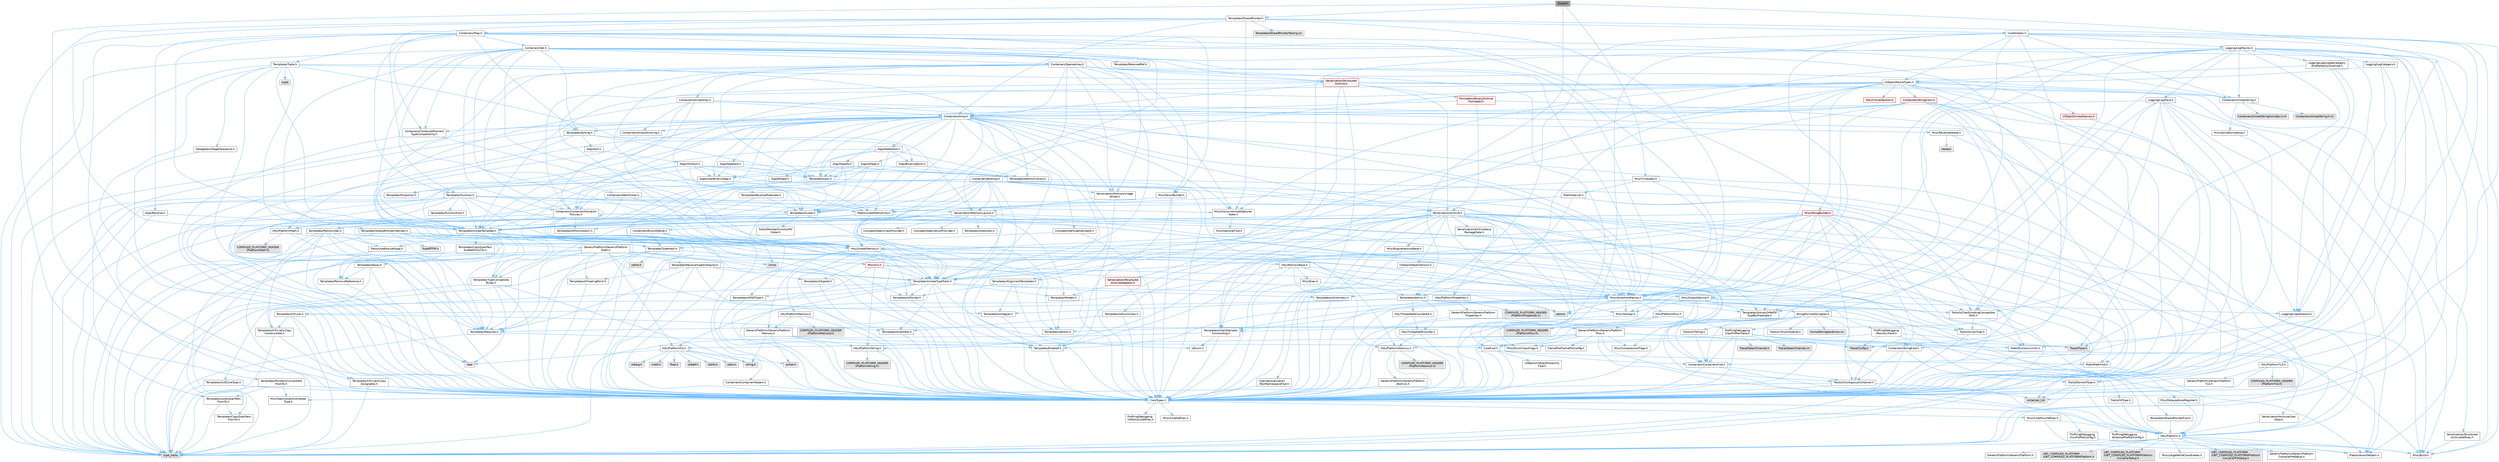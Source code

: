 digraph "Event.h"
{
 // INTERACTIVE_SVG=YES
 // LATEX_PDF_SIZE
  bgcolor="transparent";
  edge [fontname=Helvetica,fontsize=10,labelfontname=Helvetica,labelfontsize=10];
  node [fontname=Helvetica,fontsize=10,shape=box,height=0.2,width=0.4];
  Node1 [id="Node000001",label="Event.h",height=0.2,width=0.4,color="gray40", fillcolor="grey60", style="filled", fontcolor="black",tooltip=" "];
  Node1 -> Node2 [id="edge1_Node000001_Node000002",color="steelblue1",style="solid",tooltip=" "];
  Node2 [id="Node000002",label="CoreTypes.h",height=0.2,width=0.4,color="grey40", fillcolor="white", style="filled",URL="$dc/dec/CoreTypes_8h.html",tooltip=" "];
  Node2 -> Node3 [id="edge2_Node000002_Node000003",color="steelblue1",style="solid",tooltip=" "];
  Node3 [id="Node000003",label="HAL/Platform.h",height=0.2,width=0.4,color="grey40", fillcolor="white", style="filled",URL="$d9/dd0/Platform_8h.html",tooltip=" "];
  Node3 -> Node4 [id="edge3_Node000003_Node000004",color="steelblue1",style="solid",tooltip=" "];
  Node4 [id="Node000004",label="Misc/Build.h",height=0.2,width=0.4,color="grey40", fillcolor="white", style="filled",URL="$d3/dbb/Build_8h.html",tooltip=" "];
  Node3 -> Node5 [id="edge4_Node000003_Node000005",color="steelblue1",style="solid",tooltip=" "];
  Node5 [id="Node000005",label="Misc/LargeWorldCoordinates.h",height=0.2,width=0.4,color="grey40", fillcolor="white", style="filled",URL="$d2/dcb/LargeWorldCoordinates_8h.html",tooltip=" "];
  Node3 -> Node6 [id="edge5_Node000003_Node000006",color="steelblue1",style="solid",tooltip=" "];
  Node6 [id="Node000006",label="type_traits",height=0.2,width=0.4,color="grey60", fillcolor="#E0E0E0", style="filled",tooltip=" "];
  Node3 -> Node7 [id="edge6_Node000003_Node000007",color="steelblue1",style="solid",tooltip=" "];
  Node7 [id="Node000007",label="PreprocessorHelpers.h",height=0.2,width=0.4,color="grey40", fillcolor="white", style="filled",URL="$db/ddb/PreprocessorHelpers_8h.html",tooltip=" "];
  Node3 -> Node8 [id="edge7_Node000003_Node000008",color="steelblue1",style="solid",tooltip=" "];
  Node8 [id="Node000008",label="UBT_COMPILED_PLATFORM\l/UBT_COMPILED_PLATFORMPlatform\lCompilerPreSetup.h",height=0.2,width=0.4,color="grey60", fillcolor="#E0E0E0", style="filled",tooltip=" "];
  Node3 -> Node9 [id="edge8_Node000003_Node000009",color="steelblue1",style="solid",tooltip=" "];
  Node9 [id="Node000009",label="GenericPlatform/GenericPlatform\lCompilerPreSetup.h",height=0.2,width=0.4,color="grey40", fillcolor="white", style="filled",URL="$d9/dc8/GenericPlatformCompilerPreSetup_8h.html",tooltip=" "];
  Node3 -> Node10 [id="edge9_Node000003_Node000010",color="steelblue1",style="solid",tooltip=" "];
  Node10 [id="Node000010",label="GenericPlatform/GenericPlatform.h",height=0.2,width=0.4,color="grey40", fillcolor="white", style="filled",URL="$d6/d84/GenericPlatform_8h.html",tooltip=" "];
  Node3 -> Node11 [id="edge10_Node000003_Node000011",color="steelblue1",style="solid",tooltip=" "];
  Node11 [id="Node000011",label="UBT_COMPILED_PLATFORM\l/UBT_COMPILED_PLATFORMPlatform.h",height=0.2,width=0.4,color="grey60", fillcolor="#E0E0E0", style="filled",tooltip=" "];
  Node3 -> Node12 [id="edge11_Node000003_Node000012",color="steelblue1",style="solid",tooltip=" "];
  Node12 [id="Node000012",label="UBT_COMPILED_PLATFORM\l/UBT_COMPILED_PLATFORMPlatform\lCompilerSetup.h",height=0.2,width=0.4,color="grey60", fillcolor="#E0E0E0", style="filled",tooltip=" "];
  Node2 -> Node13 [id="edge12_Node000002_Node000013",color="steelblue1",style="solid",tooltip=" "];
  Node13 [id="Node000013",label="ProfilingDebugging\l/UMemoryDefines.h",height=0.2,width=0.4,color="grey40", fillcolor="white", style="filled",URL="$d2/da2/UMemoryDefines_8h.html",tooltip=" "];
  Node2 -> Node14 [id="edge13_Node000002_Node000014",color="steelblue1",style="solid",tooltip=" "];
  Node14 [id="Node000014",label="Misc/CoreMiscDefines.h",height=0.2,width=0.4,color="grey40", fillcolor="white", style="filled",URL="$da/d38/CoreMiscDefines_8h.html",tooltip=" "];
  Node14 -> Node3 [id="edge14_Node000014_Node000003",color="steelblue1",style="solid",tooltip=" "];
  Node14 -> Node7 [id="edge15_Node000014_Node000007",color="steelblue1",style="solid",tooltip=" "];
  Node2 -> Node15 [id="edge16_Node000002_Node000015",color="steelblue1",style="solid",tooltip=" "];
  Node15 [id="Node000015",label="Misc/CoreDefines.h",height=0.2,width=0.4,color="grey40", fillcolor="white", style="filled",URL="$d3/dd2/CoreDefines_8h.html",tooltip=" "];
  Node1 -> Node16 [id="edge17_Node000001_Node000016",color="steelblue1",style="solid",tooltip=" "];
  Node16 [id="Node000016",label="Math/NumericLimits.h",height=0.2,width=0.4,color="grey40", fillcolor="white", style="filled",URL="$df/d1b/NumericLimits_8h.html",tooltip=" "];
  Node16 -> Node2 [id="edge18_Node000016_Node000002",color="steelblue1",style="solid",tooltip=" "];
  Node1 -> Node17 [id="edge19_Node000001_Node000017",color="steelblue1",style="solid",tooltip=" "];
  Node17 [id="Node000017",label="Misc/Timespan.h",height=0.2,width=0.4,color="grey40", fillcolor="white", style="filled",URL="$da/dd9/Timespan_8h.html",tooltip=" "];
  Node17 -> Node2 [id="edge20_Node000017_Node000002",color="steelblue1",style="solid",tooltip=" "];
  Node17 -> Node18 [id="edge21_Node000017_Node000018",color="steelblue1",style="solid",tooltip=" "];
  Node18 [id="Node000018",label="Math/Interval.h",height=0.2,width=0.4,color="grey40", fillcolor="white", style="filled",URL="$d1/d55/Interval_8h.html",tooltip=" "];
  Node18 -> Node2 [id="edge22_Node000018_Node000002",color="steelblue1",style="solid",tooltip=" "];
  Node18 -> Node19 [id="edge23_Node000018_Node000019",color="steelblue1",style="solid",tooltip=" "];
  Node19 [id="Node000019",label="Templates/IsArithmetic.h",height=0.2,width=0.4,color="grey40", fillcolor="white", style="filled",URL="$d2/d5d/IsArithmetic_8h.html",tooltip=" "];
  Node19 -> Node2 [id="edge24_Node000019_Node000002",color="steelblue1",style="solid",tooltip=" "];
  Node18 -> Node20 [id="edge25_Node000018_Node000020",color="steelblue1",style="solid",tooltip=" "];
  Node20 [id="Node000020",label="Templates/UnrealTypeTraits.h",height=0.2,width=0.4,color="grey40", fillcolor="white", style="filled",URL="$d2/d2d/UnrealTypeTraits_8h.html",tooltip=" "];
  Node20 -> Node2 [id="edge26_Node000020_Node000002",color="steelblue1",style="solid",tooltip=" "];
  Node20 -> Node21 [id="edge27_Node000020_Node000021",color="steelblue1",style="solid",tooltip=" "];
  Node21 [id="Node000021",label="Templates/IsPointer.h",height=0.2,width=0.4,color="grey40", fillcolor="white", style="filled",URL="$d7/d05/IsPointer_8h.html",tooltip=" "];
  Node21 -> Node2 [id="edge28_Node000021_Node000002",color="steelblue1",style="solid",tooltip=" "];
  Node20 -> Node22 [id="edge29_Node000020_Node000022",color="steelblue1",style="solid",tooltip=" "];
  Node22 [id="Node000022",label="Misc/AssertionMacros.h",height=0.2,width=0.4,color="grey40", fillcolor="white", style="filled",URL="$d0/dfa/AssertionMacros_8h.html",tooltip=" "];
  Node22 -> Node2 [id="edge30_Node000022_Node000002",color="steelblue1",style="solid",tooltip=" "];
  Node22 -> Node3 [id="edge31_Node000022_Node000003",color="steelblue1",style="solid",tooltip=" "];
  Node22 -> Node23 [id="edge32_Node000022_Node000023",color="steelblue1",style="solid",tooltip=" "];
  Node23 [id="Node000023",label="HAL/PlatformMisc.h",height=0.2,width=0.4,color="grey40", fillcolor="white", style="filled",URL="$d0/df5/PlatformMisc_8h.html",tooltip=" "];
  Node23 -> Node2 [id="edge33_Node000023_Node000002",color="steelblue1",style="solid",tooltip=" "];
  Node23 -> Node24 [id="edge34_Node000023_Node000024",color="steelblue1",style="solid",tooltip=" "];
  Node24 [id="Node000024",label="GenericPlatform/GenericPlatform\lMisc.h",height=0.2,width=0.4,color="grey40", fillcolor="white", style="filled",URL="$db/d9a/GenericPlatformMisc_8h.html",tooltip=" "];
  Node24 -> Node25 [id="edge35_Node000024_Node000025",color="steelblue1",style="solid",tooltip=" "];
  Node25 [id="Node000025",label="Containers/StringFwd.h",height=0.2,width=0.4,color="grey40", fillcolor="white", style="filled",URL="$df/d37/StringFwd_8h.html",tooltip=" "];
  Node25 -> Node2 [id="edge36_Node000025_Node000002",color="steelblue1",style="solid",tooltip=" "];
  Node25 -> Node26 [id="edge37_Node000025_Node000026",color="steelblue1",style="solid",tooltip=" "];
  Node26 [id="Node000026",label="Traits/ElementType.h",height=0.2,width=0.4,color="grey40", fillcolor="white", style="filled",URL="$d5/d4f/ElementType_8h.html",tooltip=" "];
  Node26 -> Node3 [id="edge38_Node000026_Node000003",color="steelblue1",style="solid",tooltip=" "];
  Node26 -> Node27 [id="edge39_Node000026_Node000027",color="steelblue1",style="solid",tooltip=" "];
  Node27 [id="Node000027",label="initializer_list",height=0.2,width=0.4,color="grey60", fillcolor="#E0E0E0", style="filled",tooltip=" "];
  Node26 -> Node6 [id="edge40_Node000026_Node000006",color="steelblue1",style="solid",tooltip=" "];
  Node25 -> Node28 [id="edge41_Node000025_Node000028",color="steelblue1",style="solid",tooltip=" "];
  Node28 [id="Node000028",label="Traits/IsContiguousContainer.h",height=0.2,width=0.4,color="grey40", fillcolor="white", style="filled",URL="$d5/d3c/IsContiguousContainer_8h.html",tooltip=" "];
  Node28 -> Node2 [id="edge42_Node000028_Node000002",color="steelblue1",style="solid",tooltip=" "];
  Node28 -> Node29 [id="edge43_Node000028_Node000029",color="steelblue1",style="solid",tooltip=" "];
  Node29 [id="Node000029",label="Misc/StaticAssertComplete\lType.h",height=0.2,width=0.4,color="grey40", fillcolor="white", style="filled",URL="$d5/d4e/StaticAssertCompleteType_8h.html",tooltip=" "];
  Node28 -> Node27 [id="edge44_Node000028_Node000027",color="steelblue1",style="solid",tooltip=" "];
  Node24 -> Node30 [id="edge45_Node000024_Node000030",color="steelblue1",style="solid",tooltip=" "];
  Node30 [id="Node000030",label="CoreFwd.h",height=0.2,width=0.4,color="grey40", fillcolor="white", style="filled",URL="$d1/d1e/CoreFwd_8h.html",tooltip=" "];
  Node30 -> Node2 [id="edge46_Node000030_Node000002",color="steelblue1",style="solid",tooltip=" "];
  Node30 -> Node31 [id="edge47_Node000030_Node000031",color="steelblue1",style="solid",tooltip=" "];
  Node31 [id="Node000031",label="Containers/ContainersFwd.h",height=0.2,width=0.4,color="grey40", fillcolor="white", style="filled",URL="$d4/d0a/ContainersFwd_8h.html",tooltip=" "];
  Node31 -> Node3 [id="edge48_Node000031_Node000003",color="steelblue1",style="solid",tooltip=" "];
  Node31 -> Node2 [id="edge49_Node000031_Node000002",color="steelblue1",style="solid",tooltip=" "];
  Node31 -> Node28 [id="edge50_Node000031_Node000028",color="steelblue1",style="solid",tooltip=" "];
  Node30 -> Node32 [id="edge51_Node000030_Node000032",color="steelblue1",style="solid",tooltip=" "];
  Node32 [id="Node000032",label="Math/MathFwd.h",height=0.2,width=0.4,color="grey40", fillcolor="white", style="filled",URL="$d2/d10/MathFwd_8h.html",tooltip=" "];
  Node32 -> Node3 [id="edge52_Node000032_Node000003",color="steelblue1",style="solid",tooltip=" "];
  Node30 -> Node33 [id="edge53_Node000030_Node000033",color="steelblue1",style="solid",tooltip=" "];
  Node33 [id="Node000033",label="UObject/UObjectHierarchy\lFwd.h",height=0.2,width=0.4,color="grey40", fillcolor="white", style="filled",URL="$d3/d13/UObjectHierarchyFwd_8h.html",tooltip=" "];
  Node24 -> Node2 [id="edge54_Node000024_Node000002",color="steelblue1",style="solid",tooltip=" "];
  Node24 -> Node34 [id="edge55_Node000024_Node000034",color="steelblue1",style="solid",tooltip=" "];
  Node34 [id="Node000034",label="FramePro/FrameProConfig.h",height=0.2,width=0.4,color="grey40", fillcolor="white", style="filled",URL="$d7/d90/FrameProConfig_8h.html",tooltip=" "];
  Node24 -> Node35 [id="edge56_Node000024_Node000035",color="steelblue1",style="solid",tooltip=" "];
  Node35 [id="Node000035",label="HAL/PlatformCrt.h",height=0.2,width=0.4,color="grey40", fillcolor="white", style="filled",URL="$d8/d75/PlatformCrt_8h.html",tooltip=" "];
  Node35 -> Node36 [id="edge57_Node000035_Node000036",color="steelblue1",style="solid",tooltip=" "];
  Node36 [id="Node000036",label="new",height=0.2,width=0.4,color="grey60", fillcolor="#E0E0E0", style="filled",tooltip=" "];
  Node35 -> Node37 [id="edge58_Node000035_Node000037",color="steelblue1",style="solid",tooltip=" "];
  Node37 [id="Node000037",label="wchar.h",height=0.2,width=0.4,color="grey60", fillcolor="#E0E0E0", style="filled",tooltip=" "];
  Node35 -> Node38 [id="edge59_Node000035_Node000038",color="steelblue1",style="solid",tooltip=" "];
  Node38 [id="Node000038",label="stddef.h",height=0.2,width=0.4,color="grey60", fillcolor="#E0E0E0", style="filled",tooltip=" "];
  Node35 -> Node39 [id="edge60_Node000035_Node000039",color="steelblue1",style="solid",tooltip=" "];
  Node39 [id="Node000039",label="stdlib.h",height=0.2,width=0.4,color="grey60", fillcolor="#E0E0E0", style="filled",tooltip=" "];
  Node35 -> Node40 [id="edge61_Node000035_Node000040",color="steelblue1",style="solid",tooltip=" "];
  Node40 [id="Node000040",label="stdio.h",height=0.2,width=0.4,color="grey60", fillcolor="#E0E0E0", style="filled",tooltip=" "];
  Node35 -> Node41 [id="edge62_Node000035_Node000041",color="steelblue1",style="solid",tooltip=" "];
  Node41 [id="Node000041",label="stdarg.h",height=0.2,width=0.4,color="grey60", fillcolor="#E0E0E0", style="filled",tooltip=" "];
  Node35 -> Node42 [id="edge63_Node000035_Node000042",color="steelblue1",style="solid",tooltip=" "];
  Node42 [id="Node000042",label="math.h",height=0.2,width=0.4,color="grey60", fillcolor="#E0E0E0", style="filled",tooltip=" "];
  Node35 -> Node43 [id="edge64_Node000035_Node000043",color="steelblue1",style="solid",tooltip=" "];
  Node43 [id="Node000043",label="float.h",height=0.2,width=0.4,color="grey60", fillcolor="#E0E0E0", style="filled",tooltip=" "];
  Node35 -> Node44 [id="edge65_Node000035_Node000044",color="steelblue1",style="solid",tooltip=" "];
  Node44 [id="Node000044",label="string.h",height=0.2,width=0.4,color="grey60", fillcolor="#E0E0E0", style="filled",tooltip=" "];
  Node24 -> Node16 [id="edge66_Node000024_Node000016",color="steelblue1",style="solid",tooltip=" "];
  Node24 -> Node45 [id="edge67_Node000024_Node000045",color="steelblue1",style="solid",tooltip=" "];
  Node45 [id="Node000045",label="Misc/CompressionFlags.h",height=0.2,width=0.4,color="grey40", fillcolor="white", style="filled",URL="$d9/d76/CompressionFlags_8h.html",tooltip=" "];
  Node24 -> Node46 [id="edge68_Node000024_Node000046",color="steelblue1",style="solid",tooltip=" "];
  Node46 [id="Node000046",label="Misc/EnumClassFlags.h",height=0.2,width=0.4,color="grey40", fillcolor="white", style="filled",URL="$d8/de7/EnumClassFlags_8h.html",tooltip=" "];
  Node24 -> Node47 [id="edge69_Node000024_Node000047",color="steelblue1",style="solid",tooltip=" "];
  Node47 [id="Node000047",label="ProfilingDebugging\l/CsvProfilerConfig.h",height=0.2,width=0.4,color="grey40", fillcolor="white", style="filled",URL="$d3/d88/CsvProfilerConfig_8h.html",tooltip=" "];
  Node47 -> Node4 [id="edge70_Node000047_Node000004",color="steelblue1",style="solid",tooltip=" "];
  Node24 -> Node48 [id="edge71_Node000024_Node000048",color="steelblue1",style="solid",tooltip=" "];
  Node48 [id="Node000048",label="ProfilingDebugging\l/ExternalProfilerConfig.h",height=0.2,width=0.4,color="grey40", fillcolor="white", style="filled",URL="$d3/dbb/ExternalProfilerConfig_8h.html",tooltip=" "];
  Node48 -> Node4 [id="edge72_Node000048_Node000004",color="steelblue1",style="solid",tooltip=" "];
  Node23 -> Node49 [id="edge73_Node000023_Node000049",color="steelblue1",style="solid",tooltip=" "];
  Node49 [id="Node000049",label="COMPILED_PLATFORM_HEADER\l(PlatformMisc.h)",height=0.2,width=0.4,color="grey60", fillcolor="#E0E0E0", style="filled",tooltip=" "];
  Node23 -> Node50 [id="edge74_Node000023_Node000050",color="steelblue1",style="solid",tooltip=" "];
  Node50 [id="Node000050",label="ProfilingDebugging\l/CpuProfilerTrace.h",height=0.2,width=0.4,color="grey40", fillcolor="white", style="filled",URL="$da/dcb/CpuProfilerTrace_8h.html",tooltip=" "];
  Node50 -> Node2 [id="edge75_Node000050_Node000002",color="steelblue1",style="solid",tooltip=" "];
  Node50 -> Node31 [id="edge76_Node000050_Node000031",color="steelblue1",style="solid",tooltip=" "];
  Node50 -> Node51 [id="edge77_Node000050_Node000051",color="steelblue1",style="solid",tooltip=" "];
  Node51 [id="Node000051",label="HAL/PlatformAtomics.h",height=0.2,width=0.4,color="grey40", fillcolor="white", style="filled",URL="$d3/d36/PlatformAtomics_8h.html",tooltip=" "];
  Node51 -> Node2 [id="edge78_Node000051_Node000002",color="steelblue1",style="solid",tooltip=" "];
  Node51 -> Node52 [id="edge79_Node000051_Node000052",color="steelblue1",style="solid",tooltip=" "];
  Node52 [id="Node000052",label="GenericPlatform/GenericPlatform\lAtomics.h",height=0.2,width=0.4,color="grey40", fillcolor="white", style="filled",URL="$da/d72/GenericPlatformAtomics_8h.html",tooltip=" "];
  Node52 -> Node2 [id="edge80_Node000052_Node000002",color="steelblue1",style="solid",tooltip=" "];
  Node51 -> Node53 [id="edge81_Node000051_Node000053",color="steelblue1",style="solid",tooltip=" "];
  Node53 [id="Node000053",label="COMPILED_PLATFORM_HEADER\l(PlatformAtomics.h)",height=0.2,width=0.4,color="grey60", fillcolor="#E0E0E0", style="filled",tooltip=" "];
  Node50 -> Node7 [id="edge82_Node000050_Node000007",color="steelblue1",style="solid",tooltip=" "];
  Node50 -> Node4 [id="edge83_Node000050_Node000004",color="steelblue1",style="solid",tooltip=" "];
  Node50 -> Node54 [id="edge84_Node000050_Node000054",color="steelblue1",style="solid",tooltip=" "];
  Node54 [id="Node000054",label="Trace/Config.h",height=0.2,width=0.4,color="grey60", fillcolor="#E0E0E0", style="filled",tooltip=" "];
  Node50 -> Node55 [id="edge85_Node000050_Node000055",color="steelblue1",style="solid",tooltip=" "];
  Node55 [id="Node000055",label="Trace/Detail/Channel.h",height=0.2,width=0.4,color="grey60", fillcolor="#E0E0E0", style="filled",tooltip=" "];
  Node50 -> Node56 [id="edge86_Node000050_Node000056",color="steelblue1",style="solid",tooltip=" "];
  Node56 [id="Node000056",label="Trace/Detail/Channel.inl",height=0.2,width=0.4,color="grey60", fillcolor="#E0E0E0", style="filled",tooltip=" "];
  Node50 -> Node57 [id="edge87_Node000050_Node000057",color="steelblue1",style="solid",tooltip=" "];
  Node57 [id="Node000057",label="Trace/Trace.h",height=0.2,width=0.4,color="grey60", fillcolor="#E0E0E0", style="filled",tooltip=" "];
  Node22 -> Node7 [id="edge88_Node000022_Node000007",color="steelblue1",style="solid",tooltip=" "];
  Node22 -> Node58 [id="edge89_Node000022_Node000058",color="steelblue1",style="solid",tooltip=" "];
  Node58 [id="Node000058",label="Templates/EnableIf.h",height=0.2,width=0.4,color="grey40", fillcolor="white", style="filled",URL="$d7/d60/EnableIf_8h.html",tooltip=" "];
  Node58 -> Node2 [id="edge90_Node000058_Node000002",color="steelblue1",style="solid",tooltip=" "];
  Node22 -> Node59 [id="edge91_Node000022_Node000059",color="steelblue1",style="solid",tooltip=" "];
  Node59 [id="Node000059",label="Templates/IsArrayOrRefOf\lTypeByPredicate.h",height=0.2,width=0.4,color="grey40", fillcolor="white", style="filled",URL="$d6/da1/IsArrayOrRefOfTypeByPredicate_8h.html",tooltip=" "];
  Node59 -> Node2 [id="edge92_Node000059_Node000002",color="steelblue1",style="solid",tooltip=" "];
  Node22 -> Node60 [id="edge93_Node000022_Node000060",color="steelblue1",style="solid",tooltip=" "];
  Node60 [id="Node000060",label="Templates/IsValidVariadic\lFunctionArg.h",height=0.2,width=0.4,color="grey40", fillcolor="white", style="filled",URL="$d0/dc8/IsValidVariadicFunctionArg_8h.html",tooltip=" "];
  Node60 -> Node2 [id="edge94_Node000060_Node000002",color="steelblue1",style="solid",tooltip=" "];
  Node60 -> Node61 [id="edge95_Node000060_Node000061",color="steelblue1",style="solid",tooltip=" "];
  Node61 [id="Node000061",label="IsEnum.h",height=0.2,width=0.4,color="grey40", fillcolor="white", style="filled",URL="$d4/de5/IsEnum_8h.html",tooltip=" "];
  Node60 -> Node6 [id="edge96_Node000060_Node000006",color="steelblue1",style="solid",tooltip=" "];
  Node22 -> Node62 [id="edge97_Node000022_Node000062",color="steelblue1",style="solid",tooltip=" "];
  Node62 [id="Node000062",label="Traits/IsCharEncodingCompatible\lWith.h",height=0.2,width=0.4,color="grey40", fillcolor="white", style="filled",URL="$df/dd1/IsCharEncodingCompatibleWith_8h.html",tooltip=" "];
  Node62 -> Node6 [id="edge98_Node000062_Node000006",color="steelblue1",style="solid",tooltip=" "];
  Node62 -> Node63 [id="edge99_Node000062_Node000063",color="steelblue1",style="solid",tooltip=" "];
  Node63 [id="Node000063",label="Traits/IsCharType.h",height=0.2,width=0.4,color="grey40", fillcolor="white", style="filled",URL="$db/d51/IsCharType_8h.html",tooltip=" "];
  Node63 -> Node2 [id="edge100_Node000063_Node000002",color="steelblue1",style="solid",tooltip=" "];
  Node22 -> Node64 [id="edge101_Node000022_Node000064",color="steelblue1",style="solid",tooltip=" "];
  Node64 [id="Node000064",label="Misc/VarArgs.h",height=0.2,width=0.4,color="grey40", fillcolor="white", style="filled",URL="$d5/d6f/VarArgs_8h.html",tooltip=" "];
  Node64 -> Node2 [id="edge102_Node000064_Node000002",color="steelblue1",style="solid",tooltip=" "];
  Node22 -> Node65 [id="edge103_Node000022_Node000065",color="steelblue1",style="solid",tooltip=" "];
  Node65 [id="Node000065",label="String/FormatStringSan.h",height=0.2,width=0.4,color="grey40", fillcolor="white", style="filled",URL="$d3/d8b/FormatStringSan_8h.html",tooltip=" "];
  Node65 -> Node6 [id="edge104_Node000065_Node000006",color="steelblue1",style="solid",tooltip=" "];
  Node65 -> Node2 [id="edge105_Node000065_Node000002",color="steelblue1",style="solid",tooltip=" "];
  Node65 -> Node66 [id="edge106_Node000065_Node000066",color="steelblue1",style="solid",tooltip=" "];
  Node66 [id="Node000066",label="Templates/Requires.h",height=0.2,width=0.4,color="grey40", fillcolor="white", style="filled",URL="$dc/d96/Requires_8h.html",tooltip=" "];
  Node66 -> Node58 [id="edge107_Node000066_Node000058",color="steelblue1",style="solid",tooltip=" "];
  Node66 -> Node6 [id="edge108_Node000066_Node000006",color="steelblue1",style="solid",tooltip=" "];
  Node65 -> Node67 [id="edge109_Node000065_Node000067",color="steelblue1",style="solid",tooltip=" "];
  Node67 [id="Node000067",label="Templates/Identity.h",height=0.2,width=0.4,color="grey40", fillcolor="white", style="filled",URL="$d0/dd5/Identity_8h.html",tooltip=" "];
  Node65 -> Node60 [id="edge110_Node000065_Node000060",color="steelblue1",style="solid",tooltip=" "];
  Node65 -> Node63 [id="edge111_Node000065_Node000063",color="steelblue1",style="solid",tooltip=" "];
  Node65 -> Node68 [id="edge112_Node000065_Node000068",color="steelblue1",style="solid",tooltip=" "];
  Node68 [id="Node000068",label="Traits/IsTEnumAsByte.h",height=0.2,width=0.4,color="grey40", fillcolor="white", style="filled",URL="$d1/de6/IsTEnumAsByte_8h.html",tooltip=" "];
  Node65 -> Node69 [id="edge113_Node000065_Node000069",color="steelblue1",style="solid",tooltip=" "];
  Node69 [id="Node000069",label="Traits/IsTString.h",height=0.2,width=0.4,color="grey40", fillcolor="white", style="filled",URL="$d0/df8/IsTString_8h.html",tooltip=" "];
  Node69 -> Node31 [id="edge114_Node000069_Node000031",color="steelblue1",style="solid",tooltip=" "];
  Node65 -> Node31 [id="edge115_Node000065_Node000031",color="steelblue1",style="solid",tooltip=" "];
  Node65 -> Node70 [id="edge116_Node000065_Node000070",color="steelblue1",style="solid",tooltip=" "];
  Node70 [id="Node000070",label="FormatStringSanErrors.inl",height=0.2,width=0.4,color="grey60", fillcolor="#E0E0E0", style="filled",tooltip=" "];
  Node22 -> Node71 [id="edge117_Node000022_Node000071",color="steelblue1",style="solid",tooltip=" "];
  Node71 [id="Node000071",label="atomic",height=0.2,width=0.4,color="grey60", fillcolor="#E0E0E0", style="filled",tooltip=" "];
  Node20 -> Node72 [id="edge118_Node000020_Node000072",color="steelblue1",style="solid",tooltip=" "];
  Node72 [id="Node000072",label="Templates/AndOrNot.h",height=0.2,width=0.4,color="grey40", fillcolor="white", style="filled",URL="$db/d0a/AndOrNot_8h.html",tooltip=" "];
  Node72 -> Node2 [id="edge119_Node000072_Node000002",color="steelblue1",style="solid",tooltip=" "];
  Node20 -> Node58 [id="edge120_Node000020_Node000058",color="steelblue1",style="solid",tooltip=" "];
  Node20 -> Node19 [id="edge121_Node000020_Node000019",color="steelblue1",style="solid",tooltip=" "];
  Node20 -> Node61 [id="edge122_Node000020_Node000061",color="steelblue1",style="solid",tooltip=" "];
  Node20 -> Node73 [id="edge123_Node000020_Node000073",color="steelblue1",style="solid",tooltip=" "];
  Node73 [id="Node000073",label="Templates/Models.h",height=0.2,width=0.4,color="grey40", fillcolor="white", style="filled",URL="$d3/d0c/Models_8h.html",tooltip=" "];
  Node73 -> Node67 [id="edge124_Node000073_Node000067",color="steelblue1",style="solid",tooltip=" "];
  Node20 -> Node74 [id="edge125_Node000020_Node000074",color="steelblue1",style="solid",tooltip=" "];
  Node74 [id="Node000074",label="Templates/IsPODType.h",height=0.2,width=0.4,color="grey40", fillcolor="white", style="filled",URL="$d7/db1/IsPODType_8h.html",tooltip=" "];
  Node74 -> Node2 [id="edge126_Node000074_Node000002",color="steelblue1",style="solid",tooltip=" "];
  Node20 -> Node75 [id="edge127_Node000020_Node000075",color="steelblue1",style="solid",tooltip=" "];
  Node75 [id="Node000075",label="Templates/IsUECoreType.h",height=0.2,width=0.4,color="grey40", fillcolor="white", style="filled",URL="$d1/db8/IsUECoreType_8h.html",tooltip=" "];
  Node75 -> Node2 [id="edge128_Node000075_Node000002",color="steelblue1",style="solid",tooltip=" "];
  Node75 -> Node6 [id="edge129_Node000075_Node000006",color="steelblue1",style="solid",tooltip=" "];
  Node20 -> Node76 [id="edge130_Node000020_Node000076",color="steelblue1",style="solid",tooltip=" "];
  Node76 [id="Node000076",label="Templates/IsTriviallyCopy\lConstructible.h",height=0.2,width=0.4,color="grey40", fillcolor="white", style="filled",URL="$d3/d78/IsTriviallyCopyConstructible_8h.html",tooltip=" "];
  Node76 -> Node2 [id="edge131_Node000076_Node000002",color="steelblue1",style="solid",tooltip=" "];
  Node76 -> Node6 [id="edge132_Node000076_Node000006",color="steelblue1",style="solid",tooltip=" "];
  Node18 -> Node16 [id="edge133_Node000018_Node000016",color="steelblue1",style="solid",tooltip=" "];
  Node18 -> Node77 [id="edge134_Node000018_Node000077",color="steelblue1",style="solid",tooltip=" "];
  Node77 [id="Node000077",label="Math/UnrealMathUtility.h",height=0.2,width=0.4,color="grey40", fillcolor="white", style="filled",URL="$db/db8/UnrealMathUtility_8h.html",tooltip=" "];
  Node77 -> Node2 [id="edge135_Node000077_Node000002",color="steelblue1",style="solid",tooltip=" "];
  Node77 -> Node22 [id="edge136_Node000077_Node000022",color="steelblue1",style="solid",tooltip=" "];
  Node77 -> Node78 [id="edge137_Node000077_Node000078",color="steelblue1",style="solid",tooltip=" "];
  Node78 [id="Node000078",label="HAL/PlatformMath.h",height=0.2,width=0.4,color="grey40", fillcolor="white", style="filled",URL="$dc/d53/PlatformMath_8h.html",tooltip=" "];
  Node78 -> Node2 [id="edge138_Node000078_Node000002",color="steelblue1",style="solid",tooltip=" "];
  Node78 -> Node79 [id="edge139_Node000078_Node000079",color="steelblue1",style="solid",tooltip=" "];
  Node79 [id="Node000079",label="GenericPlatform/GenericPlatform\lMath.h",height=0.2,width=0.4,color="grey40", fillcolor="white", style="filled",URL="$d5/d79/GenericPlatformMath_8h.html",tooltip=" "];
  Node79 -> Node2 [id="edge140_Node000079_Node000002",color="steelblue1",style="solid",tooltip=" "];
  Node79 -> Node31 [id="edge141_Node000079_Node000031",color="steelblue1",style="solid",tooltip=" "];
  Node79 -> Node35 [id="edge142_Node000079_Node000035",color="steelblue1",style="solid",tooltip=" "];
  Node79 -> Node72 [id="edge143_Node000079_Node000072",color="steelblue1",style="solid",tooltip=" "];
  Node79 -> Node80 [id="edge144_Node000079_Node000080",color="steelblue1",style="solid",tooltip=" "];
  Node80 [id="Node000080",label="Templates/Decay.h",height=0.2,width=0.4,color="grey40", fillcolor="white", style="filled",URL="$dd/d0f/Decay_8h.html",tooltip=" "];
  Node80 -> Node2 [id="edge145_Node000080_Node000002",color="steelblue1",style="solid",tooltip=" "];
  Node80 -> Node81 [id="edge146_Node000080_Node000081",color="steelblue1",style="solid",tooltip=" "];
  Node81 [id="Node000081",label="Templates/RemoveReference.h",height=0.2,width=0.4,color="grey40", fillcolor="white", style="filled",URL="$da/dbe/RemoveReference_8h.html",tooltip=" "];
  Node81 -> Node2 [id="edge147_Node000081_Node000002",color="steelblue1",style="solid",tooltip=" "];
  Node80 -> Node6 [id="edge148_Node000080_Node000006",color="steelblue1",style="solid",tooltip=" "];
  Node79 -> Node82 [id="edge149_Node000079_Node000082",color="steelblue1",style="solid",tooltip=" "];
  Node82 [id="Node000082",label="Templates/IsFloatingPoint.h",height=0.2,width=0.4,color="grey40", fillcolor="white", style="filled",URL="$d3/d11/IsFloatingPoint_8h.html",tooltip=" "];
  Node82 -> Node2 [id="edge150_Node000082_Node000002",color="steelblue1",style="solid",tooltip=" "];
  Node79 -> Node20 [id="edge151_Node000079_Node000020",color="steelblue1",style="solid",tooltip=" "];
  Node79 -> Node66 [id="edge152_Node000079_Node000066",color="steelblue1",style="solid",tooltip=" "];
  Node79 -> Node83 [id="edge153_Node000079_Node000083",color="steelblue1",style="solid",tooltip=" "];
  Node83 [id="Node000083",label="Templates/ResolveTypeAmbiguity.h",height=0.2,width=0.4,color="grey40", fillcolor="white", style="filled",URL="$df/d1f/ResolveTypeAmbiguity_8h.html",tooltip=" "];
  Node83 -> Node2 [id="edge154_Node000083_Node000002",color="steelblue1",style="solid",tooltip=" "];
  Node83 -> Node82 [id="edge155_Node000083_Node000082",color="steelblue1",style="solid",tooltip=" "];
  Node83 -> Node20 [id="edge156_Node000083_Node000020",color="steelblue1",style="solid",tooltip=" "];
  Node83 -> Node84 [id="edge157_Node000083_Node000084",color="steelblue1",style="solid",tooltip=" "];
  Node84 [id="Node000084",label="Templates/IsSigned.h",height=0.2,width=0.4,color="grey40", fillcolor="white", style="filled",URL="$d8/dd8/IsSigned_8h.html",tooltip=" "];
  Node84 -> Node2 [id="edge158_Node000084_Node000002",color="steelblue1",style="solid",tooltip=" "];
  Node83 -> Node85 [id="edge159_Node000083_Node000085",color="steelblue1",style="solid",tooltip=" "];
  Node85 [id="Node000085",label="Templates/IsIntegral.h",height=0.2,width=0.4,color="grey40", fillcolor="white", style="filled",URL="$da/d64/IsIntegral_8h.html",tooltip=" "];
  Node85 -> Node2 [id="edge160_Node000085_Node000002",color="steelblue1",style="solid",tooltip=" "];
  Node83 -> Node66 [id="edge161_Node000083_Node000066",color="steelblue1",style="solid",tooltip=" "];
  Node79 -> Node86 [id="edge162_Node000079_Node000086",color="steelblue1",style="solid",tooltip=" "];
  Node86 [id="Node000086",label="Templates/TypeCompatible\lBytes.h",height=0.2,width=0.4,color="grey40", fillcolor="white", style="filled",URL="$df/d0a/TypeCompatibleBytes_8h.html",tooltip=" "];
  Node86 -> Node2 [id="edge163_Node000086_Node000002",color="steelblue1",style="solid",tooltip=" "];
  Node86 -> Node44 [id="edge164_Node000086_Node000044",color="steelblue1",style="solid",tooltip=" "];
  Node86 -> Node36 [id="edge165_Node000086_Node000036",color="steelblue1",style="solid",tooltip=" "];
  Node86 -> Node6 [id="edge166_Node000086_Node000006",color="steelblue1",style="solid",tooltip=" "];
  Node79 -> Node87 [id="edge167_Node000079_Node000087",color="steelblue1",style="solid",tooltip=" "];
  Node87 [id="Node000087",label="limits",height=0.2,width=0.4,color="grey60", fillcolor="#E0E0E0", style="filled",tooltip=" "];
  Node79 -> Node6 [id="edge168_Node000079_Node000006",color="steelblue1",style="solid",tooltip=" "];
  Node78 -> Node88 [id="edge169_Node000078_Node000088",color="steelblue1",style="solid",tooltip=" "];
  Node88 [id="Node000088",label="COMPILED_PLATFORM_HEADER\l(PlatformMath.h)",height=0.2,width=0.4,color="grey60", fillcolor="#E0E0E0", style="filled",tooltip=" "];
  Node77 -> Node32 [id="edge170_Node000077_Node000032",color="steelblue1",style="solid",tooltip=" "];
  Node77 -> Node67 [id="edge171_Node000077_Node000067",color="steelblue1",style="solid",tooltip=" "];
  Node77 -> Node66 [id="edge172_Node000077_Node000066",color="steelblue1",style="solid",tooltip=" "];
  Node17 -> Node77 [id="edge173_Node000017_Node000077",color="steelblue1",style="solid",tooltip=" "];
  Node17 -> Node22 [id="edge174_Node000017_Node000022",color="steelblue1",style="solid",tooltip=" "];
  Node1 -> Node89 [id="edge175_Node000001_Node000089",color="steelblue1",style="solid",tooltip=" "];
  Node89 [id="Node000089",label="Templates/Atomic.h",height=0.2,width=0.4,color="grey40", fillcolor="white", style="filled",URL="$d3/d91/Atomic_8h.html",tooltip=" "];
  Node89 -> Node90 [id="edge176_Node000089_Node000090",color="steelblue1",style="solid",tooltip=" "];
  Node90 [id="Node000090",label="HAL/ThreadSafeCounter.h",height=0.2,width=0.4,color="grey40", fillcolor="white", style="filled",URL="$dc/dc9/ThreadSafeCounter_8h.html",tooltip=" "];
  Node90 -> Node2 [id="edge177_Node000090_Node000002",color="steelblue1",style="solid",tooltip=" "];
  Node90 -> Node51 [id="edge178_Node000090_Node000051",color="steelblue1",style="solid",tooltip=" "];
  Node89 -> Node91 [id="edge179_Node000089_Node000091",color="steelblue1",style="solid",tooltip=" "];
  Node91 [id="Node000091",label="HAL/ThreadSafeCounter64.h",height=0.2,width=0.4,color="grey40", fillcolor="white", style="filled",URL="$d0/d12/ThreadSafeCounter64_8h.html",tooltip=" "];
  Node91 -> Node2 [id="edge180_Node000091_Node000002",color="steelblue1",style="solid",tooltip=" "];
  Node91 -> Node90 [id="edge181_Node000091_Node000090",color="steelblue1",style="solid",tooltip=" "];
  Node89 -> Node85 [id="edge182_Node000089_Node000085",color="steelblue1",style="solid",tooltip=" "];
  Node89 -> Node92 [id="edge183_Node000089_Node000092",color="steelblue1",style="solid",tooltip=" "];
  Node92 [id="Node000092",label="Templates/IsTrivial.h",height=0.2,width=0.4,color="grey40", fillcolor="white", style="filled",URL="$da/d4c/IsTrivial_8h.html",tooltip=" "];
  Node92 -> Node72 [id="edge184_Node000092_Node000072",color="steelblue1",style="solid",tooltip=" "];
  Node92 -> Node76 [id="edge185_Node000092_Node000076",color="steelblue1",style="solid",tooltip=" "];
  Node92 -> Node93 [id="edge186_Node000092_Node000093",color="steelblue1",style="solid",tooltip=" "];
  Node93 [id="Node000093",label="Templates/IsTriviallyCopy\lAssignable.h",height=0.2,width=0.4,color="grey40", fillcolor="white", style="filled",URL="$d2/df2/IsTriviallyCopyAssignable_8h.html",tooltip=" "];
  Node93 -> Node2 [id="edge187_Node000093_Node000002",color="steelblue1",style="solid",tooltip=" "];
  Node93 -> Node6 [id="edge188_Node000093_Node000006",color="steelblue1",style="solid",tooltip=" "];
  Node92 -> Node6 [id="edge189_Node000092_Node000006",color="steelblue1",style="solid",tooltip=" "];
  Node89 -> Node94 [id="edge190_Node000089_Node000094",color="steelblue1",style="solid",tooltip=" "];
  Node94 [id="Node000094",label="Traits/IntType.h",height=0.2,width=0.4,color="grey40", fillcolor="white", style="filled",URL="$d7/deb/IntType_8h.html",tooltip=" "];
  Node94 -> Node3 [id="edge191_Node000094_Node000003",color="steelblue1",style="solid",tooltip=" "];
  Node89 -> Node71 [id="edge192_Node000089_Node000071",color="steelblue1",style="solid",tooltip=" "];
  Node1 -> Node95 [id="edge193_Node000001_Node000095",color="steelblue1",style="solid",tooltip=" "];
  Node95 [id="Node000095",label="Templates/SharedPointer.h",height=0.2,width=0.4,color="grey40", fillcolor="white", style="filled",URL="$d2/d17/SharedPointer_8h.html",tooltip=" "];
  Node95 -> Node2 [id="edge194_Node000095_Node000002",color="steelblue1",style="solid",tooltip=" "];
  Node95 -> Node96 [id="edge195_Node000095_Node000096",color="steelblue1",style="solid",tooltip=" "];
  Node96 [id="Node000096",label="Misc/IntrusiveUnsetOptional\lState.h",height=0.2,width=0.4,color="grey40", fillcolor="white", style="filled",URL="$d2/d0a/IntrusiveUnsetOptionalState_8h.html",tooltip=" "];
  Node96 -> Node97 [id="edge196_Node000096_Node000097",color="steelblue1",style="solid",tooltip=" "];
  Node97 [id="Node000097",label="Misc/OptionalFwd.h",height=0.2,width=0.4,color="grey40", fillcolor="white", style="filled",URL="$dc/d50/OptionalFwd_8h.html",tooltip=" "];
  Node95 -> Node98 [id="edge197_Node000095_Node000098",color="steelblue1",style="solid",tooltip=" "];
  Node98 [id="Node000098",label="Templates/PointerIsConvertible\lFromTo.h",height=0.2,width=0.4,color="grey40", fillcolor="white", style="filled",URL="$d6/d65/PointerIsConvertibleFromTo_8h.html",tooltip=" "];
  Node98 -> Node2 [id="edge198_Node000098_Node000002",color="steelblue1",style="solid",tooltip=" "];
  Node98 -> Node29 [id="edge199_Node000098_Node000029",color="steelblue1",style="solid",tooltip=" "];
  Node98 -> Node99 [id="edge200_Node000098_Node000099",color="steelblue1",style="solid",tooltip=" "];
  Node99 [id="Node000099",label="Templates/LosesQualifiers\lFromTo.h",height=0.2,width=0.4,color="grey40", fillcolor="white", style="filled",URL="$d2/db3/LosesQualifiersFromTo_8h.html",tooltip=" "];
  Node99 -> Node100 [id="edge201_Node000099_Node000100",color="steelblue1",style="solid",tooltip=" "];
  Node100 [id="Node000100",label="Templates/CopyQualifiers\lFromTo.h",height=0.2,width=0.4,color="grey40", fillcolor="white", style="filled",URL="$d5/db4/CopyQualifiersFromTo_8h.html",tooltip=" "];
  Node99 -> Node6 [id="edge202_Node000099_Node000006",color="steelblue1",style="solid",tooltip=" "];
  Node98 -> Node6 [id="edge203_Node000098_Node000006",color="steelblue1",style="solid",tooltip=" "];
  Node95 -> Node22 [id="edge204_Node000095_Node000022",color="steelblue1",style="solid",tooltip=" "];
  Node95 -> Node101 [id="edge205_Node000095_Node000101",color="steelblue1",style="solid",tooltip=" "];
  Node101 [id="Node000101",label="HAL/UnrealMemory.h",height=0.2,width=0.4,color="grey40", fillcolor="white", style="filled",URL="$d9/d96/UnrealMemory_8h.html",tooltip=" "];
  Node101 -> Node2 [id="edge206_Node000101_Node000002",color="steelblue1",style="solid",tooltip=" "];
  Node101 -> Node102 [id="edge207_Node000101_Node000102",color="steelblue1",style="solid",tooltip=" "];
  Node102 [id="Node000102",label="GenericPlatform/GenericPlatform\lMemory.h",height=0.2,width=0.4,color="grey40", fillcolor="white", style="filled",URL="$dd/d22/GenericPlatformMemory_8h.html",tooltip=" "];
  Node102 -> Node30 [id="edge208_Node000102_Node000030",color="steelblue1",style="solid",tooltip=" "];
  Node102 -> Node2 [id="edge209_Node000102_Node000002",color="steelblue1",style="solid",tooltip=" "];
  Node102 -> Node103 [id="edge210_Node000102_Node000103",color="steelblue1",style="solid",tooltip=" "];
  Node103 [id="Node000103",label="HAL/PlatformString.h",height=0.2,width=0.4,color="grey40", fillcolor="white", style="filled",URL="$db/db5/PlatformString_8h.html",tooltip=" "];
  Node103 -> Node2 [id="edge211_Node000103_Node000002",color="steelblue1",style="solid",tooltip=" "];
  Node103 -> Node104 [id="edge212_Node000103_Node000104",color="steelblue1",style="solid",tooltip=" "];
  Node104 [id="Node000104",label="COMPILED_PLATFORM_HEADER\l(PlatformString.h)",height=0.2,width=0.4,color="grey60", fillcolor="#E0E0E0", style="filled",tooltip=" "];
  Node102 -> Node44 [id="edge213_Node000102_Node000044",color="steelblue1",style="solid",tooltip=" "];
  Node102 -> Node37 [id="edge214_Node000102_Node000037",color="steelblue1",style="solid",tooltip=" "];
  Node101 -> Node105 [id="edge215_Node000101_Node000105",color="steelblue1",style="solid",tooltip=" "];
  Node105 [id="Node000105",label="HAL/MemoryBase.h",height=0.2,width=0.4,color="grey40", fillcolor="white", style="filled",URL="$d6/d9f/MemoryBase_8h.html",tooltip=" "];
  Node105 -> Node2 [id="edge216_Node000105_Node000002",color="steelblue1",style="solid",tooltip=" "];
  Node105 -> Node51 [id="edge217_Node000105_Node000051",color="steelblue1",style="solid",tooltip=" "];
  Node105 -> Node35 [id="edge218_Node000105_Node000035",color="steelblue1",style="solid",tooltip=" "];
  Node105 -> Node106 [id="edge219_Node000105_Node000106",color="steelblue1",style="solid",tooltip=" "];
  Node106 [id="Node000106",label="Misc/Exec.h",height=0.2,width=0.4,color="grey40", fillcolor="white", style="filled",URL="$de/ddb/Exec_8h.html",tooltip=" "];
  Node106 -> Node2 [id="edge220_Node000106_Node000002",color="steelblue1",style="solid",tooltip=" "];
  Node106 -> Node22 [id="edge221_Node000106_Node000022",color="steelblue1",style="solid",tooltip=" "];
  Node105 -> Node107 [id="edge222_Node000105_Node000107",color="steelblue1",style="solid",tooltip=" "];
  Node107 [id="Node000107",label="Misc/OutputDevice.h",height=0.2,width=0.4,color="grey40", fillcolor="white", style="filled",URL="$d7/d32/OutputDevice_8h.html",tooltip=" "];
  Node107 -> Node30 [id="edge223_Node000107_Node000030",color="steelblue1",style="solid",tooltip=" "];
  Node107 -> Node2 [id="edge224_Node000107_Node000002",color="steelblue1",style="solid",tooltip=" "];
  Node107 -> Node108 [id="edge225_Node000107_Node000108",color="steelblue1",style="solid",tooltip=" "];
  Node108 [id="Node000108",label="Logging/LogVerbosity.h",height=0.2,width=0.4,color="grey40", fillcolor="white", style="filled",URL="$d2/d8f/LogVerbosity_8h.html",tooltip=" "];
  Node108 -> Node2 [id="edge226_Node000108_Node000002",color="steelblue1",style="solid",tooltip=" "];
  Node107 -> Node64 [id="edge227_Node000107_Node000064",color="steelblue1",style="solid",tooltip=" "];
  Node107 -> Node59 [id="edge228_Node000107_Node000059",color="steelblue1",style="solid",tooltip=" "];
  Node107 -> Node60 [id="edge229_Node000107_Node000060",color="steelblue1",style="solid",tooltip=" "];
  Node107 -> Node62 [id="edge230_Node000107_Node000062",color="steelblue1",style="solid",tooltip=" "];
  Node105 -> Node89 [id="edge231_Node000105_Node000089",color="steelblue1",style="solid",tooltip=" "];
  Node101 -> Node109 [id="edge232_Node000101_Node000109",color="steelblue1",style="solid",tooltip=" "];
  Node109 [id="Node000109",label="HAL/PlatformMemory.h",height=0.2,width=0.4,color="grey40", fillcolor="white", style="filled",URL="$de/d68/PlatformMemory_8h.html",tooltip=" "];
  Node109 -> Node2 [id="edge233_Node000109_Node000002",color="steelblue1",style="solid",tooltip=" "];
  Node109 -> Node102 [id="edge234_Node000109_Node000102",color="steelblue1",style="solid",tooltip=" "];
  Node109 -> Node110 [id="edge235_Node000109_Node000110",color="steelblue1",style="solid",tooltip=" "];
  Node110 [id="Node000110",label="COMPILED_PLATFORM_HEADER\l(PlatformMemory.h)",height=0.2,width=0.4,color="grey60", fillcolor="#E0E0E0", style="filled",tooltip=" "];
  Node101 -> Node111 [id="edge236_Node000101_Node000111",color="steelblue1",style="solid",tooltip=" "];
  Node111 [id="Node000111",label="ProfilingDebugging\l/MemoryTrace.h",height=0.2,width=0.4,color="grey40", fillcolor="white", style="filled",URL="$da/dd7/MemoryTrace_8h.html",tooltip=" "];
  Node111 -> Node3 [id="edge237_Node000111_Node000003",color="steelblue1",style="solid",tooltip=" "];
  Node111 -> Node46 [id="edge238_Node000111_Node000046",color="steelblue1",style="solid",tooltip=" "];
  Node111 -> Node54 [id="edge239_Node000111_Node000054",color="steelblue1",style="solid",tooltip=" "];
  Node111 -> Node57 [id="edge240_Node000111_Node000057",color="steelblue1",style="solid",tooltip=" "];
  Node101 -> Node21 [id="edge241_Node000101_Node000021",color="steelblue1",style="solid",tooltip=" "];
  Node95 -> Node112 [id="edge242_Node000095_Node000112",color="steelblue1",style="solid",tooltip=" "];
  Node112 [id="Node000112",label="Containers/Array.h",height=0.2,width=0.4,color="grey40", fillcolor="white", style="filled",URL="$df/dd0/Array_8h.html",tooltip=" "];
  Node112 -> Node2 [id="edge243_Node000112_Node000002",color="steelblue1",style="solid",tooltip=" "];
  Node112 -> Node22 [id="edge244_Node000112_Node000022",color="steelblue1",style="solid",tooltip=" "];
  Node112 -> Node96 [id="edge245_Node000112_Node000096",color="steelblue1",style="solid",tooltip=" "];
  Node112 -> Node113 [id="edge246_Node000112_Node000113",color="steelblue1",style="solid",tooltip=" "];
  Node113 [id="Node000113",label="Misc/ReverseIterate.h",height=0.2,width=0.4,color="grey40", fillcolor="white", style="filled",URL="$db/de3/ReverseIterate_8h.html",tooltip=" "];
  Node113 -> Node3 [id="edge247_Node000113_Node000003",color="steelblue1",style="solid",tooltip=" "];
  Node113 -> Node114 [id="edge248_Node000113_Node000114",color="steelblue1",style="solid",tooltip=" "];
  Node114 [id="Node000114",label="iterator",height=0.2,width=0.4,color="grey60", fillcolor="#E0E0E0", style="filled",tooltip=" "];
  Node112 -> Node101 [id="edge249_Node000112_Node000101",color="steelblue1",style="solid",tooltip=" "];
  Node112 -> Node20 [id="edge250_Node000112_Node000020",color="steelblue1",style="solid",tooltip=" "];
  Node112 -> Node115 [id="edge251_Node000112_Node000115",color="steelblue1",style="solid",tooltip=" "];
  Node115 [id="Node000115",label="Templates/UnrealTemplate.h",height=0.2,width=0.4,color="grey40", fillcolor="white", style="filled",URL="$d4/d24/UnrealTemplate_8h.html",tooltip=" "];
  Node115 -> Node2 [id="edge252_Node000115_Node000002",color="steelblue1",style="solid",tooltip=" "];
  Node115 -> Node21 [id="edge253_Node000115_Node000021",color="steelblue1",style="solid",tooltip=" "];
  Node115 -> Node101 [id="edge254_Node000115_Node000101",color="steelblue1",style="solid",tooltip=" "];
  Node115 -> Node116 [id="edge255_Node000115_Node000116",color="steelblue1",style="solid",tooltip=" "];
  Node116 [id="Node000116",label="Templates/CopyQualifiers\lAndRefsFromTo.h",height=0.2,width=0.4,color="grey40", fillcolor="white", style="filled",URL="$d3/db3/CopyQualifiersAndRefsFromTo_8h.html",tooltip=" "];
  Node116 -> Node100 [id="edge256_Node000116_Node000100",color="steelblue1",style="solid",tooltip=" "];
  Node115 -> Node20 [id="edge257_Node000115_Node000020",color="steelblue1",style="solid",tooltip=" "];
  Node115 -> Node81 [id="edge258_Node000115_Node000081",color="steelblue1",style="solid",tooltip=" "];
  Node115 -> Node66 [id="edge259_Node000115_Node000066",color="steelblue1",style="solid",tooltip=" "];
  Node115 -> Node86 [id="edge260_Node000115_Node000086",color="steelblue1",style="solid",tooltip=" "];
  Node115 -> Node67 [id="edge261_Node000115_Node000067",color="steelblue1",style="solid",tooltip=" "];
  Node115 -> Node28 [id="edge262_Node000115_Node000028",color="steelblue1",style="solid",tooltip=" "];
  Node115 -> Node117 [id="edge263_Node000115_Node000117",color="steelblue1",style="solid",tooltip=" "];
  Node117 [id="Node000117",label="Traits/UseBitwiseSwap.h",height=0.2,width=0.4,color="grey40", fillcolor="white", style="filled",URL="$db/df3/UseBitwiseSwap_8h.html",tooltip=" "];
  Node117 -> Node2 [id="edge264_Node000117_Node000002",color="steelblue1",style="solid",tooltip=" "];
  Node117 -> Node6 [id="edge265_Node000117_Node000006",color="steelblue1",style="solid",tooltip=" "];
  Node115 -> Node6 [id="edge266_Node000115_Node000006",color="steelblue1",style="solid",tooltip=" "];
  Node112 -> Node118 [id="edge267_Node000112_Node000118",color="steelblue1",style="solid",tooltip=" "];
  Node118 [id="Node000118",label="Containers/AllowShrinking.h",height=0.2,width=0.4,color="grey40", fillcolor="white", style="filled",URL="$d7/d1a/AllowShrinking_8h.html",tooltip=" "];
  Node118 -> Node2 [id="edge268_Node000118_Node000002",color="steelblue1",style="solid",tooltip=" "];
  Node112 -> Node119 [id="edge269_Node000112_Node000119",color="steelblue1",style="solid",tooltip=" "];
  Node119 [id="Node000119",label="Containers/ContainerAllocation\lPolicies.h",height=0.2,width=0.4,color="grey40", fillcolor="white", style="filled",URL="$d7/dff/ContainerAllocationPolicies_8h.html",tooltip=" "];
  Node119 -> Node2 [id="edge270_Node000119_Node000002",color="steelblue1",style="solid",tooltip=" "];
  Node119 -> Node120 [id="edge271_Node000119_Node000120",color="steelblue1",style="solid",tooltip=" "];
  Node120 [id="Node000120",label="Containers/ContainerHelpers.h",height=0.2,width=0.4,color="grey40", fillcolor="white", style="filled",URL="$d7/d33/ContainerHelpers_8h.html",tooltip=" "];
  Node120 -> Node2 [id="edge272_Node000120_Node000002",color="steelblue1",style="solid",tooltip=" "];
  Node119 -> Node119 [id="edge273_Node000119_Node000119",color="steelblue1",style="solid",tooltip=" "];
  Node119 -> Node78 [id="edge274_Node000119_Node000078",color="steelblue1",style="solid",tooltip=" "];
  Node119 -> Node101 [id="edge275_Node000119_Node000101",color="steelblue1",style="solid",tooltip=" "];
  Node119 -> Node16 [id="edge276_Node000119_Node000016",color="steelblue1",style="solid",tooltip=" "];
  Node119 -> Node22 [id="edge277_Node000119_Node000022",color="steelblue1",style="solid",tooltip=" "];
  Node119 -> Node121 [id="edge278_Node000119_Node000121",color="steelblue1",style="solid",tooltip=" "];
  Node121 [id="Node000121",label="Templates/IsPolymorphic.h",height=0.2,width=0.4,color="grey40", fillcolor="white", style="filled",URL="$dc/d20/IsPolymorphic_8h.html",tooltip=" "];
  Node119 -> Node122 [id="edge279_Node000119_Node000122",color="steelblue1",style="solid",tooltip=" "];
  Node122 [id="Node000122",label="Templates/MemoryOps.h",height=0.2,width=0.4,color="grey40", fillcolor="white", style="filled",URL="$db/dea/MemoryOps_8h.html",tooltip=" "];
  Node122 -> Node2 [id="edge280_Node000122_Node000002",color="steelblue1",style="solid",tooltip=" "];
  Node122 -> Node101 [id="edge281_Node000122_Node000101",color="steelblue1",style="solid",tooltip=" "];
  Node122 -> Node93 [id="edge282_Node000122_Node000093",color="steelblue1",style="solid",tooltip=" "];
  Node122 -> Node76 [id="edge283_Node000122_Node000076",color="steelblue1",style="solid",tooltip=" "];
  Node122 -> Node66 [id="edge284_Node000122_Node000066",color="steelblue1",style="solid",tooltip=" "];
  Node122 -> Node20 [id="edge285_Node000122_Node000020",color="steelblue1",style="solid",tooltip=" "];
  Node122 -> Node117 [id="edge286_Node000122_Node000117",color="steelblue1",style="solid",tooltip=" "];
  Node122 -> Node36 [id="edge287_Node000122_Node000036",color="steelblue1",style="solid",tooltip=" "];
  Node122 -> Node6 [id="edge288_Node000122_Node000006",color="steelblue1",style="solid",tooltip=" "];
  Node119 -> Node86 [id="edge289_Node000119_Node000086",color="steelblue1",style="solid",tooltip=" "];
  Node119 -> Node6 [id="edge290_Node000119_Node000006",color="steelblue1",style="solid",tooltip=" "];
  Node112 -> Node123 [id="edge291_Node000112_Node000123",color="steelblue1",style="solid",tooltip=" "];
  Node123 [id="Node000123",label="Containers/ContainerElement\lTypeCompatibility.h",height=0.2,width=0.4,color="grey40", fillcolor="white", style="filled",URL="$df/ddf/ContainerElementTypeCompatibility_8h.html",tooltip=" "];
  Node123 -> Node2 [id="edge292_Node000123_Node000002",color="steelblue1",style="solid",tooltip=" "];
  Node123 -> Node20 [id="edge293_Node000123_Node000020",color="steelblue1",style="solid",tooltip=" "];
  Node112 -> Node124 [id="edge294_Node000112_Node000124",color="steelblue1",style="solid",tooltip=" "];
  Node124 [id="Node000124",label="Serialization/Archive.h",height=0.2,width=0.4,color="grey40", fillcolor="white", style="filled",URL="$d7/d3b/Archive_8h.html",tooltip=" "];
  Node124 -> Node30 [id="edge295_Node000124_Node000030",color="steelblue1",style="solid",tooltip=" "];
  Node124 -> Node2 [id="edge296_Node000124_Node000002",color="steelblue1",style="solid",tooltip=" "];
  Node124 -> Node125 [id="edge297_Node000124_Node000125",color="steelblue1",style="solid",tooltip=" "];
  Node125 [id="Node000125",label="HAL/PlatformProperties.h",height=0.2,width=0.4,color="grey40", fillcolor="white", style="filled",URL="$d9/db0/PlatformProperties_8h.html",tooltip=" "];
  Node125 -> Node2 [id="edge298_Node000125_Node000002",color="steelblue1",style="solid",tooltip=" "];
  Node125 -> Node126 [id="edge299_Node000125_Node000126",color="steelblue1",style="solid",tooltip=" "];
  Node126 [id="Node000126",label="GenericPlatform/GenericPlatform\lProperties.h",height=0.2,width=0.4,color="grey40", fillcolor="white", style="filled",URL="$d2/dcd/GenericPlatformProperties_8h.html",tooltip=" "];
  Node126 -> Node2 [id="edge300_Node000126_Node000002",color="steelblue1",style="solid",tooltip=" "];
  Node126 -> Node24 [id="edge301_Node000126_Node000024",color="steelblue1",style="solid",tooltip=" "];
  Node125 -> Node127 [id="edge302_Node000125_Node000127",color="steelblue1",style="solid",tooltip=" "];
  Node127 [id="Node000127",label="COMPILED_PLATFORM_HEADER\l(PlatformProperties.h)",height=0.2,width=0.4,color="grey60", fillcolor="#E0E0E0", style="filled",tooltip=" "];
  Node124 -> Node128 [id="edge303_Node000124_Node000128",color="steelblue1",style="solid",tooltip=" "];
  Node128 [id="Node000128",label="Internationalization\l/TextNamespaceFwd.h",height=0.2,width=0.4,color="grey40", fillcolor="white", style="filled",URL="$d8/d97/TextNamespaceFwd_8h.html",tooltip=" "];
  Node128 -> Node2 [id="edge304_Node000128_Node000002",color="steelblue1",style="solid",tooltip=" "];
  Node124 -> Node32 [id="edge305_Node000124_Node000032",color="steelblue1",style="solid",tooltip=" "];
  Node124 -> Node22 [id="edge306_Node000124_Node000022",color="steelblue1",style="solid",tooltip=" "];
  Node124 -> Node4 [id="edge307_Node000124_Node000004",color="steelblue1",style="solid",tooltip=" "];
  Node124 -> Node45 [id="edge308_Node000124_Node000045",color="steelblue1",style="solid",tooltip=" "];
  Node124 -> Node129 [id="edge309_Node000124_Node000129",color="steelblue1",style="solid",tooltip=" "];
  Node129 [id="Node000129",label="Misc/EngineVersionBase.h",height=0.2,width=0.4,color="grey40", fillcolor="white", style="filled",URL="$d5/d2b/EngineVersionBase_8h.html",tooltip=" "];
  Node129 -> Node2 [id="edge310_Node000129_Node000002",color="steelblue1",style="solid",tooltip=" "];
  Node124 -> Node64 [id="edge311_Node000124_Node000064",color="steelblue1",style="solid",tooltip=" "];
  Node124 -> Node130 [id="edge312_Node000124_Node000130",color="steelblue1",style="solid",tooltip=" "];
  Node130 [id="Node000130",label="Serialization/ArchiveCook\lData.h",height=0.2,width=0.4,color="grey40", fillcolor="white", style="filled",URL="$dc/db6/ArchiveCookData_8h.html",tooltip=" "];
  Node130 -> Node3 [id="edge313_Node000130_Node000003",color="steelblue1",style="solid",tooltip=" "];
  Node124 -> Node131 [id="edge314_Node000124_Node000131",color="steelblue1",style="solid",tooltip=" "];
  Node131 [id="Node000131",label="Serialization/ArchiveSave\lPackageData.h",height=0.2,width=0.4,color="grey40", fillcolor="white", style="filled",URL="$d1/d37/ArchiveSavePackageData_8h.html",tooltip=" "];
  Node124 -> Node58 [id="edge315_Node000124_Node000058",color="steelblue1",style="solid",tooltip=" "];
  Node124 -> Node59 [id="edge316_Node000124_Node000059",color="steelblue1",style="solid",tooltip=" "];
  Node124 -> Node132 [id="edge317_Node000124_Node000132",color="steelblue1",style="solid",tooltip=" "];
  Node132 [id="Node000132",label="Templates/IsEnumClass.h",height=0.2,width=0.4,color="grey40", fillcolor="white", style="filled",URL="$d7/d15/IsEnumClass_8h.html",tooltip=" "];
  Node132 -> Node2 [id="edge318_Node000132_Node000002",color="steelblue1",style="solid",tooltip=" "];
  Node132 -> Node72 [id="edge319_Node000132_Node000072",color="steelblue1",style="solid",tooltip=" "];
  Node124 -> Node84 [id="edge320_Node000124_Node000084",color="steelblue1",style="solid",tooltip=" "];
  Node124 -> Node60 [id="edge321_Node000124_Node000060",color="steelblue1",style="solid",tooltip=" "];
  Node124 -> Node115 [id="edge322_Node000124_Node000115",color="steelblue1",style="solid",tooltip=" "];
  Node124 -> Node62 [id="edge323_Node000124_Node000062",color="steelblue1",style="solid",tooltip=" "];
  Node124 -> Node133 [id="edge324_Node000124_Node000133",color="steelblue1",style="solid",tooltip=" "];
  Node133 [id="Node000133",label="UObject/ObjectVersion.h",height=0.2,width=0.4,color="grey40", fillcolor="white", style="filled",URL="$da/d63/ObjectVersion_8h.html",tooltip=" "];
  Node133 -> Node2 [id="edge325_Node000133_Node000002",color="steelblue1",style="solid",tooltip=" "];
  Node112 -> Node134 [id="edge326_Node000112_Node000134",color="steelblue1",style="solid",tooltip=" "];
  Node134 [id="Node000134",label="Serialization/MemoryImage\lWriter.h",height=0.2,width=0.4,color="grey40", fillcolor="white", style="filled",URL="$d0/d08/MemoryImageWriter_8h.html",tooltip=" "];
  Node134 -> Node2 [id="edge327_Node000134_Node000002",color="steelblue1",style="solid",tooltip=" "];
  Node134 -> Node135 [id="edge328_Node000134_Node000135",color="steelblue1",style="solid",tooltip=" "];
  Node135 [id="Node000135",label="Serialization/MemoryLayout.h",height=0.2,width=0.4,color="grey40", fillcolor="white", style="filled",URL="$d7/d66/MemoryLayout_8h.html",tooltip=" "];
  Node135 -> Node136 [id="edge329_Node000135_Node000136",color="steelblue1",style="solid",tooltip=" "];
  Node136 [id="Node000136",label="Concepts/StaticClassProvider.h",height=0.2,width=0.4,color="grey40", fillcolor="white", style="filled",URL="$dd/d83/StaticClassProvider_8h.html",tooltip=" "];
  Node135 -> Node137 [id="edge330_Node000135_Node000137",color="steelblue1",style="solid",tooltip=" "];
  Node137 [id="Node000137",label="Concepts/StaticStructProvider.h",height=0.2,width=0.4,color="grey40", fillcolor="white", style="filled",URL="$d5/d77/StaticStructProvider_8h.html",tooltip=" "];
  Node135 -> Node138 [id="edge331_Node000135_Node000138",color="steelblue1",style="solid",tooltip=" "];
  Node138 [id="Node000138",label="Containers/EnumAsByte.h",height=0.2,width=0.4,color="grey40", fillcolor="white", style="filled",URL="$d6/d9a/EnumAsByte_8h.html",tooltip=" "];
  Node138 -> Node2 [id="edge332_Node000138_Node000002",color="steelblue1",style="solid",tooltip=" "];
  Node138 -> Node74 [id="edge333_Node000138_Node000074",color="steelblue1",style="solid",tooltip=" "];
  Node138 -> Node139 [id="edge334_Node000138_Node000139",color="steelblue1",style="solid",tooltip=" "];
  Node139 [id="Node000139",label="Templates/TypeHash.h",height=0.2,width=0.4,color="grey40", fillcolor="white", style="filled",URL="$d1/d62/TypeHash_8h.html",tooltip=" "];
  Node139 -> Node2 [id="edge335_Node000139_Node000002",color="steelblue1",style="solid",tooltip=" "];
  Node139 -> Node66 [id="edge336_Node000139_Node000066",color="steelblue1",style="solid",tooltip=" "];
  Node139 -> Node140 [id="edge337_Node000139_Node000140",color="steelblue1",style="solid",tooltip=" "];
  Node140 [id="Node000140",label="Misc/Crc.h",height=0.2,width=0.4,color="red", fillcolor="#FFF0F0", style="filled",URL="$d4/dd2/Crc_8h.html",tooltip=" "];
  Node140 -> Node2 [id="edge338_Node000140_Node000002",color="steelblue1",style="solid",tooltip=" "];
  Node140 -> Node103 [id="edge339_Node000140_Node000103",color="steelblue1",style="solid",tooltip=" "];
  Node140 -> Node22 [id="edge340_Node000140_Node000022",color="steelblue1",style="solid",tooltip=" "];
  Node140 -> Node20 [id="edge341_Node000140_Node000020",color="steelblue1",style="solid",tooltip=" "];
  Node140 -> Node63 [id="edge342_Node000140_Node000063",color="steelblue1",style="solid",tooltip=" "];
  Node139 -> Node145 [id="edge343_Node000139_Node000145",color="steelblue1",style="solid",tooltip=" "];
  Node145 [id="Node000145",label="stdint.h",height=0.2,width=0.4,color="grey60", fillcolor="#E0E0E0", style="filled",tooltip=" "];
  Node139 -> Node6 [id="edge344_Node000139_Node000006",color="steelblue1",style="solid",tooltip=" "];
  Node135 -> Node25 [id="edge345_Node000135_Node000025",color="steelblue1",style="solid",tooltip=" "];
  Node135 -> Node101 [id="edge346_Node000135_Node000101",color="steelblue1",style="solid",tooltip=" "];
  Node135 -> Node146 [id="edge347_Node000135_Node000146",color="steelblue1",style="solid",tooltip=" "];
  Node146 [id="Node000146",label="Misc/DelayedAutoRegister.h",height=0.2,width=0.4,color="grey40", fillcolor="white", style="filled",URL="$d1/dda/DelayedAutoRegister_8h.html",tooltip=" "];
  Node146 -> Node3 [id="edge348_Node000146_Node000003",color="steelblue1",style="solid",tooltip=" "];
  Node135 -> Node58 [id="edge349_Node000135_Node000058",color="steelblue1",style="solid",tooltip=" "];
  Node135 -> Node147 [id="edge350_Node000135_Node000147",color="steelblue1",style="solid",tooltip=" "];
  Node147 [id="Node000147",label="Templates/IsAbstract.h",height=0.2,width=0.4,color="grey40", fillcolor="white", style="filled",URL="$d8/db7/IsAbstract_8h.html",tooltip=" "];
  Node135 -> Node121 [id="edge351_Node000135_Node000121",color="steelblue1",style="solid",tooltip=" "];
  Node135 -> Node73 [id="edge352_Node000135_Node000073",color="steelblue1",style="solid",tooltip=" "];
  Node135 -> Node115 [id="edge353_Node000135_Node000115",color="steelblue1",style="solid",tooltip=" "];
  Node112 -> Node148 [id="edge354_Node000112_Node000148",color="steelblue1",style="solid",tooltip=" "];
  Node148 [id="Node000148",label="Algo/Heapify.h",height=0.2,width=0.4,color="grey40", fillcolor="white", style="filled",URL="$d0/d2a/Heapify_8h.html",tooltip=" "];
  Node148 -> Node149 [id="edge355_Node000148_Node000149",color="steelblue1",style="solid",tooltip=" "];
  Node149 [id="Node000149",label="Algo/Impl/BinaryHeap.h",height=0.2,width=0.4,color="grey40", fillcolor="white", style="filled",URL="$d7/da3/Algo_2Impl_2BinaryHeap_8h.html",tooltip=" "];
  Node149 -> Node150 [id="edge356_Node000149_Node000150",color="steelblue1",style="solid",tooltip=" "];
  Node150 [id="Node000150",label="Templates/Invoke.h",height=0.2,width=0.4,color="grey40", fillcolor="white", style="filled",URL="$d7/deb/Invoke_8h.html",tooltip=" "];
  Node150 -> Node2 [id="edge357_Node000150_Node000002",color="steelblue1",style="solid",tooltip=" "];
  Node150 -> Node151 [id="edge358_Node000150_Node000151",color="steelblue1",style="solid",tooltip=" "];
  Node151 [id="Node000151",label="Traits/MemberFunctionPtr\lOuter.h",height=0.2,width=0.4,color="grey40", fillcolor="white", style="filled",URL="$db/da7/MemberFunctionPtrOuter_8h.html",tooltip=" "];
  Node150 -> Node115 [id="edge359_Node000150_Node000115",color="steelblue1",style="solid",tooltip=" "];
  Node150 -> Node6 [id="edge360_Node000150_Node000006",color="steelblue1",style="solid",tooltip=" "];
  Node149 -> Node152 [id="edge361_Node000149_Node000152",color="steelblue1",style="solid",tooltip=" "];
  Node152 [id="Node000152",label="Templates/Projection.h",height=0.2,width=0.4,color="grey40", fillcolor="white", style="filled",URL="$d7/df0/Projection_8h.html",tooltip=" "];
  Node152 -> Node6 [id="edge362_Node000152_Node000006",color="steelblue1",style="solid",tooltip=" "];
  Node149 -> Node153 [id="edge363_Node000149_Node000153",color="steelblue1",style="solid",tooltip=" "];
  Node153 [id="Node000153",label="Templates/ReversePredicate.h",height=0.2,width=0.4,color="grey40", fillcolor="white", style="filled",URL="$d8/d28/ReversePredicate_8h.html",tooltip=" "];
  Node153 -> Node150 [id="edge364_Node000153_Node000150",color="steelblue1",style="solid",tooltip=" "];
  Node153 -> Node115 [id="edge365_Node000153_Node000115",color="steelblue1",style="solid",tooltip=" "];
  Node149 -> Node6 [id="edge366_Node000149_Node000006",color="steelblue1",style="solid",tooltip=" "];
  Node148 -> Node154 [id="edge367_Node000148_Node000154",color="steelblue1",style="solid",tooltip=" "];
  Node154 [id="Node000154",label="Templates/IdentityFunctor.h",height=0.2,width=0.4,color="grey40", fillcolor="white", style="filled",URL="$d7/d2e/IdentityFunctor_8h.html",tooltip=" "];
  Node154 -> Node3 [id="edge368_Node000154_Node000003",color="steelblue1",style="solid",tooltip=" "];
  Node148 -> Node150 [id="edge369_Node000148_Node000150",color="steelblue1",style="solid",tooltip=" "];
  Node148 -> Node155 [id="edge370_Node000148_Node000155",color="steelblue1",style="solid",tooltip=" "];
  Node155 [id="Node000155",label="Templates/Less.h",height=0.2,width=0.4,color="grey40", fillcolor="white", style="filled",URL="$de/dc8/Less_8h.html",tooltip=" "];
  Node155 -> Node2 [id="edge371_Node000155_Node000002",color="steelblue1",style="solid",tooltip=" "];
  Node155 -> Node115 [id="edge372_Node000155_Node000115",color="steelblue1",style="solid",tooltip=" "];
  Node148 -> Node115 [id="edge373_Node000148_Node000115",color="steelblue1",style="solid",tooltip=" "];
  Node112 -> Node156 [id="edge374_Node000112_Node000156",color="steelblue1",style="solid",tooltip=" "];
  Node156 [id="Node000156",label="Algo/HeapSort.h",height=0.2,width=0.4,color="grey40", fillcolor="white", style="filled",URL="$d3/d92/HeapSort_8h.html",tooltip=" "];
  Node156 -> Node149 [id="edge375_Node000156_Node000149",color="steelblue1",style="solid",tooltip=" "];
  Node156 -> Node154 [id="edge376_Node000156_Node000154",color="steelblue1",style="solid",tooltip=" "];
  Node156 -> Node155 [id="edge377_Node000156_Node000155",color="steelblue1",style="solid",tooltip=" "];
  Node156 -> Node115 [id="edge378_Node000156_Node000115",color="steelblue1",style="solid",tooltip=" "];
  Node112 -> Node157 [id="edge379_Node000112_Node000157",color="steelblue1",style="solid",tooltip=" "];
  Node157 [id="Node000157",label="Algo/IsHeap.h",height=0.2,width=0.4,color="grey40", fillcolor="white", style="filled",URL="$de/d32/IsHeap_8h.html",tooltip=" "];
  Node157 -> Node149 [id="edge380_Node000157_Node000149",color="steelblue1",style="solid",tooltip=" "];
  Node157 -> Node154 [id="edge381_Node000157_Node000154",color="steelblue1",style="solid",tooltip=" "];
  Node157 -> Node150 [id="edge382_Node000157_Node000150",color="steelblue1",style="solid",tooltip=" "];
  Node157 -> Node155 [id="edge383_Node000157_Node000155",color="steelblue1",style="solid",tooltip=" "];
  Node157 -> Node115 [id="edge384_Node000157_Node000115",color="steelblue1",style="solid",tooltip=" "];
  Node112 -> Node149 [id="edge385_Node000112_Node000149",color="steelblue1",style="solid",tooltip=" "];
  Node112 -> Node158 [id="edge386_Node000112_Node000158",color="steelblue1",style="solid",tooltip=" "];
  Node158 [id="Node000158",label="Algo/StableSort.h",height=0.2,width=0.4,color="grey40", fillcolor="white", style="filled",URL="$d7/d3c/StableSort_8h.html",tooltip=" "];
  Node158 -> Node159 [id="edge387_Node000158_Node000159",color="steelblue1",style="solid",tooltip=" "];
  Node159 [id="Node000159",label="Algo/BinarySearch.h",height=0.2,width=0.4,color="grey40", fillcolor="white", style="filled",URL="$db/db4/BinarySearch_8h.html",tooltip=" "];
  Node159 -> Node154 [id="edge388_Node000159_Node000154",color="steelblue1",style="solid",tooltip=" "];
  Node159 -> Node150 [id="edge389_Node000159_Node000150",color="steelblue1",style="solid",tooltip=" "];
  Node159 -> Node155 [id="edge390_Node000159_Node000155",color="steelblue1",style="solid",tooltip=" "];
  Node158 -> Node160 [id="edge391_Node000158_Node000160",color="steelblue1",style="solid",tooltip=" "];
  Node160 [id="Node000160",label="Algo/Rotate.h",height=0.2,width=0.4,color="grey40", fillcolor="white", style="filled",URL="$dd/da7/Rotate_8h.html",tooltip=" "];
  Node160 -> Node115 [id="edge392_Node000160_Node000115",color="steelblue1",style="solid",tooltip=" "];
  Node158 -> Node154 [id="edge393_Node000158_Node000154",color="steelblue1",style="solid",tooltip=" "];
  Node158 -> Node150 [id="edge394_Node000158_Node000150",color="steelblue1",style="solid",tooltip=" "];
  Node158 -> Node155 [id="edge395_Node000158_Node000155",color="steelblue1",style="solid",tooltip=" "];
  Node158 -> Node115 [id="edge396_Node000158_Node000115",color="steelblue1",style="solid",tooltip=" "];
  Node112 -> Node161 [id="edge397_Node000112_Node000161",color="steelblue1",style="solid",tooltip=" "];
  Node161 [id="Node000161",label="Concepts/GetTypeHashable.h",height=0.2,width=0.4,color="grey40", fillcolor="white", style="filled",URL="$d3/da2/GetTypeHashable_8h.html",tooltip=" "];
  Node161 -> Node2 [id="edge398_Node000161_Node000002",color="steelblue1",style="solid",tooltip=" "];
  Node161 -> Node139 [id="edge399_Node000161_Node000139",color="steelblue1",style="solid",tooltip=" "];
  Node112 -> Node154 [id="edge400_Node000112_Node000154",color="steelblue1",style="solid",tooltip=" "];
  Node112 -> Node150 [id="edge401_Node000112_Node000150",color="steelblue1",style="solid",tooltip=" "];
  Node112 -> Node155 [id="edge402_Node000112_Node000155",color="steelblue1",style="solid",tooltip=" "];
  Node112 -> Node99 [id="edge403_Node000112_Node000099",color="steelblue1",style="solid",tooltip=" "];
  Node112 -> Node66 [id="edge404_Node000112_Node000066",color="steelblue1",style="solid",tooltip=" "];
  Node112 -> Node162 [id="edge405_Node000112_Node000162",color="steelblue1",style="solid",tooltip=" "];
  Node162 [id="Node000162",label="Templates/Sorting.h",height=0.2,width=0.4,color="grey40", fillcolor="white", style="filled",URL="$d3/d9e/Sorting_8h.html",tooltip=" "];
  Node162 -> Node2 [id="edge406_Node000162_Node000002",color="steelblue1",style="solid",tooltip=" "];
  Node162 -> Node159 [id="edge407_Node000162_Node000159",color="steelblue1",style="solid",tooltip=" "];
  Node162 -> Node163 [id="edge408_Node000162_Node000163",color="steelblue1",style="solid",tooltip=" "];
  Node163 [id="Node000163",label="Algo/Sort.h",height=0.2,width=0.4,color="grey40", fillcolor="white", style="filled",URL="$d1/d87/Sort_8h.html",tooltip=" "];
  Node163 -> Node164 [id="edge409_Node000163_Node000164",color="steelblue1",style="solid",tooltip=" "];
  Node164 [id="Node000164",label="Algo/IntroSort.h",height=0.2,width=0.4,color="grey40", fillcolor="white", style="filled",URL="$d3/db3/IntroSort_8h.html",tooltip=" "];
  Node164 -> Node149 [id="edge410_Node000164_Node000149",color="steelblue1",style="solid",tooltip=" "];
  Node164 -> Node77 [id="edge411_Node000164_Node000077",color="steelblue1",style="solid",tooltip=" "];
  Node164 -> Node154 [id="edge412_Node000164_Node000154",color="steelblue1",style="solid",tooltip=" "];
  Node164 -> Node150 [id="edge413_Node000164_Node000150",color="steelblue1",style="solid",tooltip=" "];
  Node164 -> Node152 [id="edge414_Node000164_Node000152",color="steelblue1",style="solid",tooltip=" "];
  Node164 -> Node155 [id="edge415_Node000164_Node000155",color="steelblue1",style="solid",tooltip=" "];
  Node164 -> Node115 [id="edge416_Node000164_Node000115",color="steelblue1",style="solid",tooltip=" "];
  Node162 -> Node78 [id="edge417_Node000162_Node000078",color="steelblue1",style="solid",tooltip=" "];
  Node162 -> Node155 [id="edge418_Node000162_Node000155",color="steelblue1",style="solid",tooltip=" "];
  Node112 -> Node165 [id="edge419_Node000112_Node000165",color="steelblue1",style="solid",tooltip=" "];
  Node165 [id="Node000165",label="Templates/AlignmentTemplates.h",height=0.2,width=0.4,color="grey40", fillcolor="white", style="filled",URL="$dd/d32/AlignmentTemplates_8h.html",tooltip=" "];
  Node165 -> Node2 [id="edge420_Node000165_Node000002",color="steelblue1",style="solid",tooltip=" "];
  Node165 -> Node85 [id="edge421_Node000165_Node000085",color="steelblue1",style="solid",tooltip=" "];
  Node165 -> Node21 [id="edge422_Node000165_Node000021",color="steelblue1",style="solid",tooltip=" "];
  Node112 -> Node26 [id="edge423_Node000112_Node000026",color="steelblue1",style="solid",tooltip=" "];
  Node112 -> Node87 [id="edge424_Node000112_Node000087",color="steelblue1",style="solid",tooltip=" "];
  Node112 -> Node6 [id="edge425_Node000112_Node000006",color="steelblue1",style="solid",tooltip=" "];
  Node95 -> Node166 [id="edge426_Node000095_Node000166",color="steelblue1",style="solid",tooltip=" "];
  Node166 [id="Node000166",label="Containers/Map.h",height=0.2,width=0.4,color="grey40", fillcolor="white", style="filled",URL="$df/d79/Map_8h.html",tooltip=" "];
  Node166 -> Node2 [id="edge427_Node000166_Node000002",color="steelblue1",style="solid",tooltip=" "];
  Node166 -> Node167 [id="edge428_Node000166_Node000167",color="steelblue1",style="solid",tooltip=" "];
  Node167 [id="Node000167",label="Algo/Reverse.h",height=0.2,width=0.4,color="grey40", fillcolor="white", style="filled",URL="$d5/d93/Reverse_8h.html",tooltip=" "];
  Node167 -> Node2 [id="edge429_Node000167_Node000002",color="steelblue1",style="solid",tooltip=" "];
  Node167 -> Node115 [id="edge430_Node000167_Node000115",color="steelblue1",style="solid",tooltip=" "];
  Node166 -> Node123 [id="edge431_Node000166_Node000123",color="steelblue1",style="solid",tooltip=" "];
  Node166 -> Node168 [id="edge432_Node000166_Node000168",color="steelblue1",style="solid",tooltip=" "];
  Node168 [id="Node000168",label="Containers/Set.h",height=0.2,width=0.4,color="grey40", fillcolor="white", style="filled",URL="$d4/d45/Set_8h.html",tooltip=" "];
  Node168 -> Node119 [id="edge433_Node000168_Node000119",color="steelblue1",style="solid",tooltip=" "];
  Node168 -> Node123 [id="edge434_Node000168_Node000123",color="steelblue1",style="solid",tooltip=" "];
  Node168 -> Node169 [id="edge435_Node000168_Node000169",color="steelblue1",style="solid",tooltip=" "];
  Node169 [id="Node000169",label="Containers/SetUtilities.h",height=0.2,width=0.4,color="grey40", fillcolor="white", style="filled",URL="$dc/de5/SetUtilities_8h.html",tooltip=" "];
  Node169 -> Node2 [id="edge436_Node000169_Node000002",color="steelblue1",style="solid",tooltip=" "];
  Node169 -> Node135 [id="edge437_Node000169_Node000135",color="steelblue1",style="solid",tooltip=" "];
  Node169 -> Node122 [id="edge438_Node000169_Node000122",color="steelblue1",style="solid",tooltip=" "];
  Node169 -> Node20 [id="edge439_Node000169_Node000020",color="steelblue1",style="solid",tooltip=" "];
  Node168 -> Node170 [id="edge440_Node000168_Node000170",color="steelblue1",style="solid",tooltip=" "];
  Node170 [id="Node000170",label="Containers/SparseArray.h",height=0.2,width=0.4,color="grey40", fillcolor="white", style="filled",URL="$d5/dbf/SparseArray_8h.html",tooltip=" "];
  Node170 -> Node2 [id="edge441_Node000170_Node000002",color="steelblue1",style="solid",tooltip=" "];
  Node170 -> Node22 [id="edge442_Node000170_Node000022",color="steelblue1",style="solid",tooltip=" "];
  Node170 -> Node101 [id="edge443_Node000170_Node000101",color="steelblue1",style="solid",tooltip=" "];
  Node170 -> Node20 [id="edge444_Node000170_Node000020",color="steelblue1",style="solid",tooltip=" "];
  Node170 -> Node115 [id="edge445_Node000170_Node000115",color="steelblue1",style="solid",tooltip=" "];
  Node170 -> Node119 [id="edge446_Node000170_Node000119",color="steelblue1",style="solid",tooltip=" "];
  Node170 -> Node155 [id="edge447_Node000170_Node000155",color="steelblue1",style="solid",tooltip=" "];
  Node170 -> Node112 [id="edge448_Node000170_Node000112",color="steelblue1",style="solid",tooltip=" "];
  Node170 -> Node77 [id="edge449_Node000170_Node000077",color="steelblue1",style="solid",tooltip=" "];
  Node170 -> Node171 [id="edge450_Node000170_Node000171",color="steelblue1",style="solid",tooltip=" "];
  Node171 [id="Node000171",label="Containers/ScriptArray.h",height=0.2,width=0.4,color="grey40", fillcolor="white", style="filled",URL="$dc/daf/ScriptArray_8h.html",tooltip=" "];
  Node171 -> Node2 [id="edge451_Node000171_Node000002",color="steelblue1",style="solid",tooltip=" "];
  Node171 -> Node22 [id="edge452_Node000171_Node000022",color="steelblue1",style="solid",tooltip=" "];
  Node171 -> Node101 [id="edge453_Node000171_Node000101",color="steelblue1",style="solid",tooltip=" "];
  Node171 -> Node118 [id="edge454_Node000171_Node000118",color="steelblue1",style="solid",tooltip=" "];
  Node171 -> Node119 [id="edge455_Node000171_Node000119",color="steelblue1",style="solid",tooltip=" "];
  Node171 -> Node112 [id="edge456_Node000171_Node000112",color="steelblue1",style="solid",tooltip=" "];
  Node171 -> Node27 [id="edge457_Node000171_Node000027",color="steelblue1",style="solid",tooltip=" "];
  Node170 -> Node172 [id="edge458_Node000170_Node000172",color="steelblue1",style="solid",tooltip=" "];
  Node172 [id="Node000172",label="Containers/BitArray.h",height=0.2,width=0.4,color="grey40", fillcolor="white", style="filled",URL="$d1/de4/BitArray_8h.html",tooltip=" "];
  Node172 -> Node119 [id="edge459_Node000172_Node000119",color="steelblue1",style="solid",tooltip=" "];
  Node172 -> Node2 [id="edge460_Node000172_Node000002",color="steelblue1",style="solid",tooltip=" "];
  Node172 -> Node51 [id="edge461_Node000172_Node000051",color="steelblue1",style="solid",tooltip=" "];
  Node172 -> Node101 [id="edge462_Node000172_Node000101",color="steelblue1",style="solid",tooltip=" "];
  Node172 -> Node77 [id="edge463_Node000172_Node000077",color="steelblue1",style="solid",tooltip=" "];
  Node172 -> Node22 [id="edge464_Node000172_Node000022",color="steelblue1",style="solid",tooltip=" "];
  Node172 -> Node46 [id="edge465_Node000172_Node000046",color="steelblue1",style="solid",tooltip=" "];
  Node172 -> Node124 [id="edge466_Node000172_Node000124",color="steelblue1",style="solid",tooltip=" "];
  Node172 -> Node134 [id="edge467_Node000172_Node000134",color="steelblue1",style="solid",tooltip=" "];
  Node172 -> Node135 [id="edge468_Node000172_Node000135",color="steelblue1",style="solid",tooltip=" "];
  Node172 -> Node58 [id="edge469_Node000172_Node000058",color="steelblue1",style="solid",tooltip=" "];
  Node172 -> Node150 [id="edge470_Node000172_Node000150",color="steelblue1",style="solid",tooltip=" "];
  Node172 -> Node115 [id="edge471_Node000172_Node000115",color="steelblue1",style="solid",tooltip=" "];
  Node172 -> Node20 [id="edge472_Node000172_Node000020",color="steelblue1",style="solid",tooltip=" "];
  Node170 -> Node173 [id="edge473_Node000170_Node000173",color="steelblue1",style="solid",tooltip=" "];
  Node173 [id="Node000173",label="Serialization/Structured\lArchive.h",height=0.2,width=0.4,color="red", fillcolor="#FFF0F0", style="filled",URL="$d9/d1e/StructuredArchive_8h.html",tooltip=" "];
  Node173 -> Node112 [id="edge474_Node000173_Node000112",color="steelblue1",style="solid",tooltip=" "];
  Node173 -> Node119 [id="edge475_Node000173_Node000119",color="steelblue1",style="solid",tooltip=" "];
  Node173 -> Node2 [id="edge476_Node000173_Node000002",color="steelblue1",style="solid",tooltip=" "];
  Node173 -> Node174 [id="edge477_Node000173_Node000174",color="steelblue1",style="solid",tooltip=" "];
  Node174 [id="Node000174",label="Formatters/BinaryArchive\lFormatter.h",height=0.2,width=0.4,color="red", fillcolor="#FFF0F0", style="filled",URL="$d2/d01/BinaryArchiveFormatter_8h.html",tooltip=" "];
  Node174 -> Node112 [id="edge478_Node000174_Node000112",color="steelblue1",style="solid",tooltip=" "];
  Node174 -> Node3 [id="edge479_Node000174_Node000003",color="steelblue1",style="solid",tooltip=" "];
  Node174 -> Node124 [id="edge480_Node000174_Node000124",color="steelblue1",style="solid",tooltip=" "];
  Node173 -> Node4 [id="edge481_Node000173_Node000004",color="steelblue1",style="solid",tooltip=" "];
  Node173 -> Node124 [id="edge482_Node000173_Node000124",color="steelblue1",style="solid",tooltip=" "];
  Node173 -> Node177 [id="edge483_Node000173_Node000177",color="steelblue1",style="solid",tooltip=" "];
  Node177 [id="Node000177",label="Serialization/Structured\lArchiveAdapters.h",height=0.2,width=0.4,color="red", fillcolor="#FFF0F0", style="filled",URL="$d3/de1/StructuredArchiveAdapters_8h.html",tooltip=" "];
  Node177 -> Node2 [id="edge484_Node000177_Node000002",color="steelblue1",style="solid",tooltip=" "];
  Node177 -> Node73 [id="edge485_Node000177_Node000073",color="steelblue1",style="solid",tooltip=" "];
  Node173 -> Node188 [id="edge486_Node000173_Node000188",color="steelblue1",style="solid",tooltip=" "];
  Node188 [id="Node000188",label="Serialization/Structured\lArchiveDefines.h",height=0.2,width=0.4,color="grey40", fillcolor="white", style="filled",URL="$d3/d61/StructuredArchiveDefines_8h.html",tooltip=" "];
  Node188 -> Node4 [id="edge487_Node000188_Node000004",color="steelblue1",style="solid",tooltip=" "];
  Node170 -> Node134 [id="edge488_Node000170_Node000134",color="steelblue1",style="solid",tooltip=" "];
  Node170 -> Node189 [id="edge489_Node000170_Node000189",color="steelblue1",style="solid",tooltip=" "];
  Node189 [id="Node000189",label="Containers/UnrealString.h",height=0.2,width=0.4,color="grey40", fillcolor="white", style="filled",URL="$d5/dba/UnrealString_8h.html",tooltip=" "];
  Node189 -> Node190 [id="edge490_Node000189_Node000190",color="steelblue1",style="solid",tooltip=" "];
  Node190 [id="Node000190",label="Containers/UnrealStringIncludes.h.inl",height=0.2,width=0.4,color="grey60", fillcolor="#E0E0E0", style="filled",tooltip=" "];
  Node189 -> Node191 [id="edge491_Node000189_Node000191",color="steelblue1",style="solid",tooltip=" "];
  Node191 [id="Node000191",label="Containers/UnrealString.h.inl",height=0.2,width=0.4,color="grey60", fillcolor="#E0E0E0", style="filled",tooltip=" "];
  Node189 -> Node192 [id="edge492_Node000189_Node000192",color="steelblue1",style="solid",tooltip=" "];
  Node192 [id="Node000192",label="Misc/StringFormatArg.h",height=0.2,width=0.4,color="grey40", fillcolor="white", style="filled",URL="$d2/d16/StringFormatArg_8h.html",tooltip=" "];
  Node192 -> Node31 [id="edge493_Node000192_Node000031",color="steelblue1",style="solid",tooltip=" "];
  Node170 -> Node96 [id="edge494_Node000170_Node000096",color="steelblue1",style="solid",tooltip=" "];
  Node168 -> Node31 [id="edge495_Node000168_Node000031",color="steelblue1",style="solid",tooltip=" "];
  Node168 -> Node77 [id="edge496_Node000168_Node000077",color="steelblue1",style="solid",tooltip=" "];
  Node168 -> Node22 [id="edge497_Node000168_Node000022",color="steelblue1",style="solid",tooltip=" "];
  Node168 -> Node193 [id="edge498_Node000168_Node000193",color="steelblue1",style="solid",tooltip=" "];
  Node193 [id="Node000193",label="Misc/StructBuilder.h",height=0.2,width=0.4,color="grey40", fillcolor="white", style="filled",URL="$d9/db3/StructBuilder_8h.html",tooltip=" "];
  Node193 -> Node2 [id="edge499_Node000193_Node000002",color="steelblue1",style="solid",tooltip=" "];
  Node193 -> Node77 [id="edge500_Node000193_Node000077",color="steelblue1",style="solid",tooltip=" "];
  Node193 -> Node165 [id="edge501_Node000193_Node000165",color="steelblue1",style="solid",tooltip=" "];
  Node168 -> Node134 [id="edge502_Node000168_Node000134",color="steelblue1",style="solid",tooltip=" "];
  Node168 -> Node173 [id="edge503_Node000168_Node000173",color="steelblue1",style="solid",tooltip=" "];
  Node168 -> Node194 [id="edge504_Node000168_Node000194",color="steelblue1",style="solid",tooltip=" "];
  Node194 [id="Node000194",label="Templates/Function.h",height=0.2,width=0.4,color="grey40", fillcolor="white", style="filled",URL="$df/df5/Function_8h.html",tooltip=" "];
  Node194 -> Node2 [id="edge505_Node000194_Node000002",color="steelblue1",style="solid",tooltip=" "];
  Node194 -> Node22 [id="edge506_Node000194_Node000022",color="steelblue1",style="solid",tooltip=" "];
  Node194 -> Node96 [id="edge507_Node000194_Node000096",color="steelblue1",style="solid",tooltip=" "];
  Node194 -> Node101 [id="edge508_Node000194_Node000101",color="steelblue1",style="solid",tooltip=" "];
  Node194 -> Node195 [id="edge509_Node000194_Node000195",color="steelblue1",style="solid",tooltip=" "];
  Node195 [id="Node000195",label="Templates/FunctionFwd.h",height=0.2,width=0.4,color="grey40", fillcolor="white", style="filled",URL="$d6/d54/FunctionFwd_8h.html",tooltip=" "];
  Node194 -> Node20 [id="edge510_Node000194_Node000020",color="steelblue1",style="solid",tooltip=" "];
  Node194 -> Node150 [id="edge511_Node000194_Node000150",color="steelblue1",style="solid",tooltip=" "];
  Node194 -> Node115 [id="edge512_Node000194_Node000115",color="steelblue1",style="solid",tooltip=" "];
  Node194 -> Node66 [id="edge513_Node000194_Node000066",color="steelblue1",style="solid",tooltip=" "];
  Node194 -> Node77 [id="edge514_Node000194_Node000077",color="steelblue1",style="solid",tooltip=" "];
  Node194 -> Node36 [id="edge515_Node000194_Node000036",color="steelblue1",style="solid",tooltip=" "];
  Node194 -> Node6 [id="edge516_Node000194_Node000006",color="steelblue1",style="solid",tooltip=" "];
  Node168 -> Node196 [id="edge517_Node000168_Node000196",color="steelblue1",style="solid",tooltip=" "];
  Node196 [id="Node000196",label="Templates/RetainedRef.h",height=0.2,width=0.4,color="grey40", fillcolor="white", style="filled",URL="$d1/dac/RetainedRef_8h.html",tooltip=" "];
  Node168 -> Node162 [id="edge518_Node000168_Node000162",color="steelblue1",style="solid",tooltip=" "];
  Node168 -> Node139 [id="edge519_Node000168_Node000139",color="steelblue1",style="solid",tooltip=" "];
  Node168 -> Node115 [id="edge520_Node000168_Node000115",color="steelblue1",style="solid",tooltip=" "];
  Node168 -> Node27 [id="edge521_Node000168_Node000027",color="steelblue1",style="solid",tooltip=" "];
  Node168 -> Node6 [id="edge522_Node000168_Node000006",color="steelblue1",style="solid",tooltip=" "];
  Node166 -> Node189 [id="edge523_Node000166_Node000189",color="steelblue1",style="solid",tooltip=" "];
  Node166 -> Node22 [id="edge524_Node000166_Node000022",color="steelblue1",style="solid",tooltip=" "];
  Node166 -> Node193 [id="edge525_Node000166_Node000193",color="steelblue1",style="solid",tooltip=" "];
  Node166 -> Node194 [id="edge526_Node000166_Node000194",color="steelblue1",style="solid",tooltip=" "];
  Node166 -> Node162 [id="edge527_Node000166_Node000162",color="steelblue1",style="solid",tooltip=" "];
  Node166 -> Node197 [id="edge528_Node000166_Node000197",color="steelblue1",style="solid",tooltip=" "];
  Node197 [id="Node000197",label="Templates/Tuple.h",height=0.2,width=0.4,color="grey40", fillcolor="white", style="filled",URL="$d2/d4f/Tuple_8h.html",tooltip=" "];
  Node197 -> Node2 [id="edge529_Node000197_Node000002",color="steelblue1",style="solid",tooltip=" "];
  Node197 -> Node115 [id="edge530_Node000197_Node000115",color="steelblue1",style="solid",tooltip=" "];
  Node197 -> Node198 [id="edge531_Node000197_Node000198",color="steelblue1",style="solid",tooltip=" "];
  Node198 [id="Node000198",label="Delegates/IntegerSequence.h",height=0.2,width=0.4,color="grey40", fillcolor="white", style="filled",URL="$d2/dcc/IntegerSequence_8h.html",tooltip=" "];
  Node198 -> Node2 [id="edge532_Node000198_Node000002",color="steelblue1",style="solid",tooltip=" "];
  Node197 -> Node150 [id="edge533_Node000197_Node000150",color="steelblue1",style="solid",tooltip=" "];
  Node197 -> Node173 [id="edge534_Node000197_Node000173",color="steelblue1",style="solid",tooltip=" "];
  Node197 -> Node135 [id="edge535_Node000197_Node000135",color="steelblue1",style="solid",tooltip=" "];
  Node197 -> Node66 [id="edge536_Node000197_Node000066",color="steelblue1",style="solid",tooltip=" "];
  Node197 -> Node139 [id="edge537_Node000197_Node000139",color="steelblue1",style="solid",tooltip=" "];
  Node197 -> Node199 [id="edge538_Node000197_Node000199",color="steelblue1",style="solid",tooltip=" "];
  Node199 [id="Node000199",label="tuple",height=0.2,width=0.4,color="grey60", fillcolor="#E0E0E0", style="filled",tooltip=" "];
  Node197 -> Node6 [id="edge539_Node000197_Node000006",color="steelblue1",style="solid",tooltip=" "];
  Node166 -> Node115 [id="edge540_Node000166_Node000115",color="steelblue1",style="solid",tooltip=" "];
  Node166 -> Node20 [id="edge541_Node000166_Node000020",color="steelblue1",style="solid",tooltip=" "];
  Node166 -> Node6 [id="edge542_Node000166_Node000006",color="steelblue1",style="solid",tooltip=" "];
  Node95 -> Node200 [id="edge543_Node000095_Node000200",color="steelblue1",style="solid",tooltip=" "];
  Node200 [id="Node000200",label="CoreGlobals.h",height=0.2,width=0.4,color="grey40", fillcolor="white", style="filled",URL="$d5/d8c/CoreGlobals_8h.html",tooltip=" "];
  Node200 -> Node189 [id="edge544_Node000200_Node000189",color="steelblue1",style="solid",tooltip=" "];
  Node200 -> Node2 [id="edge545_Node000200_Node000002",color="steelblue1",style="solid",tooltip=" "];
  Node200 -> Node201 [id="edge546_Node000200_Node000201",color="steelblue1",style="solid",tooltip=" "];
  Node201 [id="Node000201",label="HAL/PlatformTLS.h",height=0.2,width=0.4,color="grey40", fillcolor="white", style="filled",URL="$d0/def/PlatformTLS_8h.html",tooltip=" "];
  Node201 -> Node2 [id="edge547_Node000201_Node000002",color="steelblue1",style="solid",tooltip=" "];
  Node201 -> Node202 [id="edge548_Node000201_Node000202",color="steelblue1",style="solid",tooltip=" "];
  Node202 [id="Node000202",label="GenericPlatform/GenericPlatform\lTLS.h",height=0.2,width=0.4,color="grey40", fillcolor="white", style="filled",URL="$d3/d3c/GenericPlatformTLS_8h.html",tooltip=" "];
  Node202 -> Node2 [id="edge549_Node000202_Node000002",color="steelblue1",style="solid",tooltip=" "];
  Node201 -> Node203 [id="edge550_Node000201_Node000203",color="steelblue1",style="solid",tooltip=" "];
  Node203 [id="Node000203",label="COMPILED_PLATFORM_HEADER\l(PlatformTLS.h)",height=0.2,width=0.4,color="grey60", fillcolor="#E0E0E0", style="filled",tooltip=" "];
  Node200 -> Node204 [id="edge551_Node000200_Node000204",color="steelblue1",style="solid",tooltip=" "];
  Node204 [id="Node000204",label="Logging/LogMacros.h",height=0.2,width=0.4,color="grey40", fillcolor="white", style="filled",URL="$d0/d16/LogMacros_8h.html",tooltip=" "];
  Node204 -> Node189 [id="edge552_Node000204_Node000189",color="steelblue1",style="solid",tooltip=" "];
  Node204 -> Node2 [id="edge553_Node000204_Node000002",color="steelblue1",style="solid",tooltip=" "];
  Node204 -> Node7 [id="edge554_Node000204_Node000007",color="steelblue1",style="solid",tooltip=" "];
  Node204 -> Node205 [id="edge555_Node000204_Node000205",color="steelblue1",style="solid",tooltip=" "];
  Node205 [id="Node000205",label="Logging/LogCategory.h",height=0.2,width=0.4,color="grey40", fillcolor="white", style="filled",URL="$d9/d36/LogCategory_8h.html",tooltip=" "];
  Node205 -> Node2 [id="edge556_Node000205_Node000002",color="steelblue1",style="solid",tooltip=" "];
  Node205 -> Node108 [id="edge557_Node000205_Node000108",color="steelblue1",style="solid",tooltip=" "];
  Node205 -> Node206 [id="edge558_Node000205_Node000206",color="steelblue1",style="solid",tooltip=" "];
  Node206 [id="Node000206",label="UObject/NameTypes.h",height=0.2,width=0.4,color="grey40", fillcolor="white", style="filled",URL="$d6/d35/NameTypes_8h.html",tooltip=" "];
  Node206 -> Node2 [id="edge559_Node000206_Node000002",color="steelblue1",style="solid",tooltip=" "];
  Node206 -> Node22 [id="edge560_Node000206_Node000022",color="steelblue1",style="solid",tooltip=" "];
  Node206 -> Node101 [id="edge561_Node000206_Node000101",color="steelblue1",style="solid",tooltip=" "];
  Node206 -> Node20 [id="edge562_Node000206_Node000020",color="steelblue1",style="solid",tooltip=" "];
  Node206 -> Node115 [id="edge563_Node000206_Node000115",color="steelblue1",style="solid",tooltip=" "];
  Node206 -> Node189 [id="edge564_Node000206_Node000189",color="steelblue1",style="solid",tooltip=" "];
  Node206 -> Node207 [id="edge565_Node000206_Node000207",color="steelblue1",style="solid",tooltip=" "];
  Node207 [id="Node000207",label="HAL/CriticalSection.h",height=0.2,width=0.4,color="red", fillcolor="#FFF0F0", style="filled",URL="$d6/d90/CriticalSection_8h.html",tooltip=" "];
  Node206 -> Node210 [id="edge566_Node000206_Node000210",color="steelblue1",style="solid",tooltip=" "];
  Node210 [id="Node000210",label="Containers/StringConv.h",height=0.2,width=0.4,color="red", fillcolor="#FFF0F0", style="filled",URL="$d3/ddf/StringConv_8h.html",tooltip=" "];
  Node210 -> Node2 [id="edge567_Node000210_Node000002",color="steelblue1",style="solid",tooltip=" "];
  Node210 -> Node22 [id="edge568_Node000210_Node000022",color="steelblue1",style="solid",tooltip=" "];
  Node210 -> Node119 [id="edge569_Node000210_Node000119",color="steelblue1",style="solid",tooltip=" "];
  Node210 -> Node112 [id="edge570_Node000210_Node000112",color="steelblue1",style="solid",tooltip=" "];
  Node210 -> Node115 [id="edge571_Node000210_Node000115",color="steelblue1",style="solid",tooltip=" "];
  Node210 -> Node20 [id="edge572_Node000210_Node000020",color="steelblue1",style="solid",tooltip=" "];
  Node210 -> Node26 [id="edge573_Node000210_Node000026",color="steelblue1",style="solid",tooltip=" "];
  Node210 -> Node62 [id="edge574_Node000210_Node000062",color="steelblue1",style="solid",tooltip=" "];
  Node210 -> Node28 [id="edge575_Node000210_Node000028",color="steelblue1",style="solid",tooltip=" "];
  Node210 -> Node6 [id="edge576_Node000210_Node000006",color="steelblue1",style="solid",tooltip=" "];
  Node206 -> Node25 [id="edge577_Node000206_Node000025",color="steelblue1",style="solid",tooltip=" "];
  Node206 -> Node211 [id="edge578_Node000206_Node000211",color="steelblue1",style="solid",tooltip=" "];
  Node211 [id="Node000211",label="UObject/UnrealNames.h",height=0.2,width=0.4,color="red", fillcolor="#FFF0F0", style="filled",URL="$d8/db1/UnrealNames_8h.html",tooltip=" "];
  Node211 -> Node2 [id="edge579_Node000211_Node000002",color="steelblue1",style="solid",tooltip=" "];
  Node206 -> Node89 [id="edge580_Node000206_Node000089",color="steelblue1",style="solid",tooltip=" "];
  Node206 -> Node135 [id="edge581_Node000206_Node000135",color="steelblue1",style="solid",tooltip=" "];
  Node206 -> Node96 [id="edge582_Node000206_Node000096",color="steelblue1",style="solid",tooltip=" "];
  Node206 -> Node213 [id="edge583_Node000206_Node000213",color="steelblue1",style="solid",tooltip=" "];
  Node213 [id="Node000213",label="Misc/StringBuilder.h",height=0.2,width=0.4,color="red", fillcolor="#FFF0F0", style="filled",URL="$d4/d52/StringBuilder_8h.html",tooltip=" "];
  Node213 -> Node25 [id="edge584_Node000213_Node000025",color="steelblue1",style="solid",tooltip=" "];
  Node213 -> Node2 [id="edge585_Node000213_Node000002",color="steelblue1",style="solid",tooltip=" "];
  Node213 -> Node103 [id="edge586_Node000213_Node000103",color="steelblue1",style="solid",tooltip=" "];
  Node213 -> Node101 [id="edge587_Node000213_Node000101",color="steelblue1",style="solid",tooltip=" "];
  Node213 -> Node22 [id="edge588_Node000213_Node000022",color="steelblue1",style="solid",tooltip=" "];
  Node213 -> Node58 [id="edge589_Node000213_Node000058",color="steelblue1",style="solid",tooltip=" "];
  Node213 -> Node59 [id="edge590_Node000213_Node000059",color="steelblue1",style="solid",tooltip=" "];
  Node213 -> Node60 [id="edge591_Node000213_Node000060",color="steelblue1",style="solid",tooltip=" "];
  Node213 -> Node66 [id="edge592_Node000213_Node000066",color="steelblue1",style="solid",tooltip=" "];
  Node213 -> Node115 [id="edge593_Node000213_Node000115",color="steelblue1",style="solid",tooltip=" "];
  Node213 -> Node20 [id="edge594_Node000213_Node000020",color="steelblue1",style="solid",tooltip=" "];
  Node213 -> Node62 [id="edge595_Node000213_Node000062",color="steelblue1",style="solid",tooltip=" "];
  Node213 -> Node63 [id="edge596_Node000213_Node000063",color="steelblue1",style="solid",tooltip=" "];
  Node213 -> Node28 [id="edge597_Node000213_Node000028",color="steelblue1",style="solid",tooltip=" "];
  Node213 -> Node6 [id="edge598_Node000213_Node000006",color="steelblue1",style="solid",tooltip=" "];
  Node206 -> Node57 [id="edge599_Node000206_Node000057",color="steelblue1",style="solid",tooltip=" "];
  Node204 -> Node219 [id="edge600_Node000204_Node000219",color="steelblue1",style="solid",tooltip=" "];
  Node219 [id="Node000219",label="Logging/LogScopedCategory\lAndVerbosityOverride.h",height=0.2,width=0.4,color="grey40", fillcolor="white", style="filled",URL="$de/dba/LogScopedCategoryAndVerbosityOverride_8h.html",tooltip=" "];
  Node219 -> Node2 [id="edge601_Node000219_Node000002",color="steelblue1",style="solid",tooltip=" "];
  Node219 -> Node108 [id="edge602_Node000219_Node000108",color="steelblue1",style="solid",tooltip=" "];
  Node219 -> Node206 [id="edge603_Node000219_Node000206",color="steelblue1",style="solid",tooltip=" "];
  Node204 -> Node220 [id="edge604_Node000204_Node000220",color="steelblue1",style="solid",tooltip=" "];
  Node220 [id="Node000220",label="Logging/LogTrace.h",height=0.2,width=0.4,color="grey40", fillcolor="white", style="filled",URL="$d5/d91/LogTrace_8h.html",tooltip=" "];
  Node220 -> Node2 [id="edge605_Node000220_Node000002",color="steelblue1",style="solid",tooltip=" "];
  Node220 -> Node112 [id="edge606_Node000220_Node000112",color="steelblue1",style="solid",tooltip=" "];
  Node220 -> Node7 [id="edge607_Node000220_Node000007",color="steelblue1",style="solid",tooltip=" "];
  Node220 -> Node108 [id="edge608_Node000220_Node000108",color="steelblue1",style="solid",tooltip=" "];
  Node220 -> Node4 [id="edge609_Node000220_Node000004",color="steelblue1",style="solid",tooltip=" "];
  Node220 -> Node59 [id="edge610_Node000220_Node000059",color="steelblue1",style="solid",tooltip=" "];
  Node220 -> Node54 [id="edge611_Node000220_Node000054",color="steelblue1",style="solid",tooltip=" "];
  Node220 -> Node57 [id="edge612_Node000220_Node000057",color="steelblue1",style="solid",tooltip=" "];
  Node220 -> Node62 [id="edge613_Node000220_Node000062",color="steelblue1",style="solid",tooltip=" "];
  Node204 -> Node108 [id="edge614_Node000204_Node000108",color="steelblue1",style="solid",tooltip=" "];
  Node204 -> Node22 [id="edge615_Node000204_Node000022",color="steelblue1",style="solid",tooltip=" "];
  Node204 -> Node4 [id="edge616_Node000204_Node000004",color="steelblue1",style="solid",tooltip=" "];
  Node204 -> Node64 [id="edge617_Node000204_Node000064",color="steelblue1",style="solid",tooltip=" "];
  Node204 -> Node65 [id="edge618_Node000204_Node000065",color="steelblue1",style="solid",tooltip=" "];
  Node204 -> Node58 [id="edge619_Node000204_Node000058",color="steelblue1",style="solid",tooltip=" "];
  Node204 -> Node59 [id="edge620_Node000204_Node000059",color="steelblue1",style="solid",tooltip=" "];
  Node204 -> Node60 [id="edge621_Node000204_Node000060",color="steelblue1",style="solid",tooltip=" "];
  Node204 -> Node62 [id="edge622_Node000204_Node000062",color="steelblue1",style="solid",tooltip=" "];
  Node204 -> Node6 [id="edge623_Node000204_Node000006",color="steelblue1",style="solid",tooltip=" "];
  Node200 -> Node4 [id="edge624_Node000200_Node000004",color="steelblue1",style="solid",tooltip=" "];
  Node200 -> Node46 [id="edge625_Node000200_Node000046",color="steelblue1",style="solid",tooltip=" "];
  Node200 -> Node107 [id="edge626_Node000200_Node000107",color="steelblue1",style="solid",tooltip=" "];
  Node200 -> Node50 [id="edge627_Node000200_Node000050",color="steelblue1",style="solid",tooltip=" "];
  Node200 -> Node89 [id="edge628_Node000200_Node000089",color="steelblue1",style="solid",tooltip=" "];
  Node200 -> Node206 [id="edge629_Node000200_Node000206",color="steelblue1",style="solid",tooltip=" "];
  Node200 -> Node71 [id="edge630_Node000200_Node000071",color="steelblue1",style="solid",tooltip=" "];
  Node95 -> Node221 [id="edge631_Node000095_Node000221",color="steelblue1",style="solid",tooltip=" "];
  Node221 [id="Node000221",label="Templates/SharedPointerInternals.h",height=0.2,width=0.4,color="grey40", fillcolor="white", style="filled",URL="$de/d3a/SharedPointerInternals_8h.html",tooltip=" "];
  Node221 -> Node2 [id="edge632_Node000221_Node000002",color="steelblue1",style="solid",tooltip=" "];
  Node221 -> Node101 [id="edge633_Node000221_Node000101",color="steelblue1",style="solid",tooltip=" "];
  Node221 -> Node22 [id="edge634_Node000221_Node000022",color="steelblue1",style="solid",tooltip=" "];
  Node221 -> Node81 [id="edge635_Node000221_Node000081",color="steelblue1",style="solid",tooltip=" "];
  Node221 -> Node222 [id="edge636_Node000221_Node000222",color="steelblue1",style="solid",tooltip=" "];
  Node222 [id="Node000222",label="Templates/SharedPointerFwd.h",height=0.2,width=0.4,color="grey40", fillcolor="white", style="filled",URL="$d3/d1d/SharedPointerFwd_8h.html",tooltip=" "];
  Node222 -> Node3 [id="edge637_Node000222_Node000003",color="steelblue1",style="solid",tooltip=" "];
  Node221 -> Node86 [id="edge638_Node000221_Node000086",color="steelblue1",style="solid",tooltip=" "];
  Node221 -> Node223 [id="edge639_Node000221_Node000223",color="steelblue1",style="solid",tooltip=" "];
  Node223 [id="Node000223",label="AutoRTFM.h",height=0.2,width=0.4,color="grey60", fillcolor="#E0E0E0", style="filled",tooltip=" "];
  Node221 -> Node71 [id="edge640_Node000221_Node000071",color="steelblue1",style="solid",tooltip=" "];
  Node221 -> Node6 [id="edge641_Node000221_Node000006",color="steelblue1",style="solid",tooltip=" "];
  Node95 -> Node224 [id="edge642_Node000095_Node000224",color="steelblue1",style="solid",tooltip=" "];
  Node224 [id="Node000224",label="Templates/SharedPointerTesting.inl",height=0.2,width=0.4,color="grey60", fillcolor="#E0E0E0", style="filled",tooltip=" "];
}

